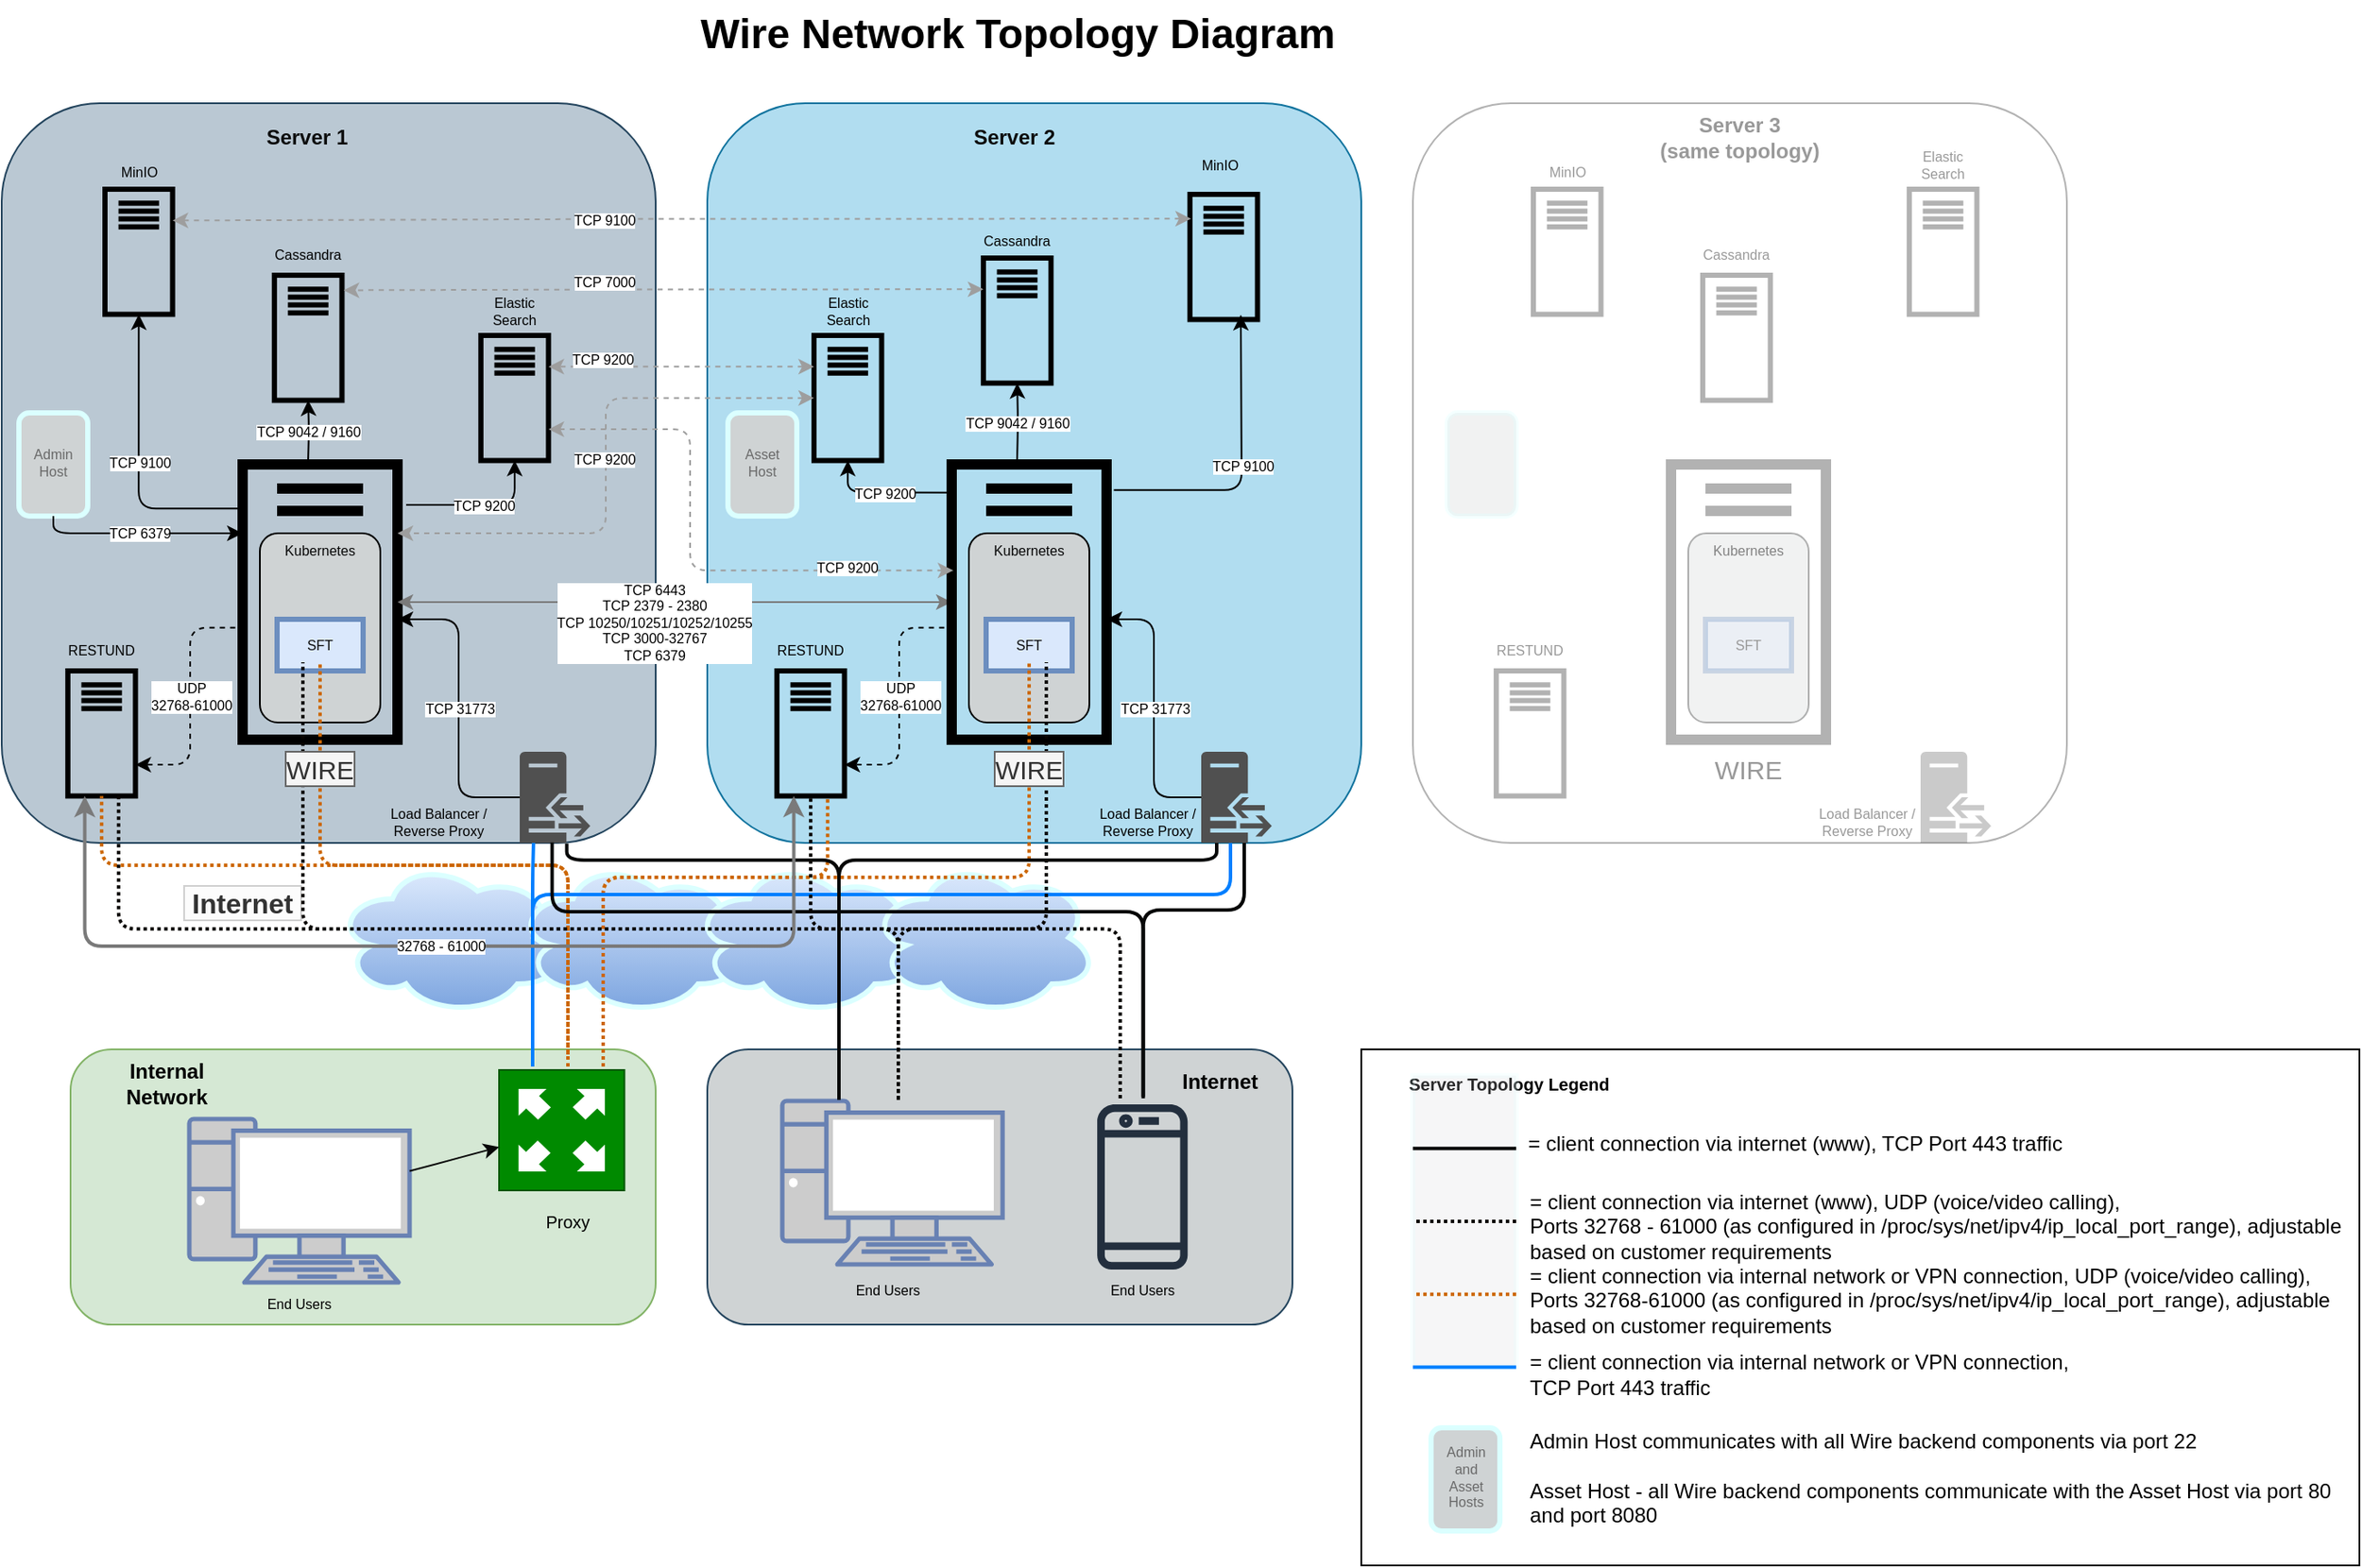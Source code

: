 <mxfile version="14.9.9" type="device"><diagram id="rLDlN7DbNAh7FuR19A_p" name="Page-1"><mxGraphModel dx="2272" dy="1999" grid="1" gridSize="10" guides="1" tooltips="1" connect="1" arrows="1" fold="1" page="1" pageScale="1" pageWidth="850" pageHeight="1100" math="0" shadow="0"><root><mxCell id="0"/><mxCell id="1" parent="0"/><mxCell id="mps1uX8T5PpobUmjtMyG-1" value="" style="rounded=1;whiteSpace=wrap;html=1;fillColor=#bac8d3;strokeColor=#23445d;" parent="1" vertex="1"><mxGeometry x="-240" y="50" width="380" height="430" as="geometry"/></mxCell><mxCell id="mps1uX8T5PpobUmjtMyG-2" value="" style="rounded=1;whiteSpace=wrap;html=1;fillColor=#b1ddf0;strokeColor=#10739e;" parent="1" vertex="1"><mxGeometry x="170" y="50" width="380" height="430" as="geometry"/></mxCell><mxCell id="mps1uX8T5PpobUmjtMyG-3" value="" style="rounded=1;whiteSpace=wrap;html=1;opacity=30;" parent="1" vertex="1"><mxGeometry x="580" y="50" width="380" height="430" as="geometry"/></mxCell><mxCell id="mps1uX8T5PpobUmjtMyG-4" value="" style="rounded=1;whiteSpace=wrap;html=1;fillColor=#d5e8d4;strokeColor=#82b366;" parent="1" vertex="1"><mxGeometry x="-200" y="600" width="340" height="160" as="geometry"/></mxCell><mxCell id="mps1uX8T5PpobUmjtMyG-5" value="" style="rounded=1;whiteSpace=wrap;html=1;strokeColor=#23445d;fillColor=#CFD3D4;" parent="1" vertex="1"><mxGeometry x="170" y="600" width="340" height="160" as="geometry"/></mxCell><mxCell id="mps1uX8T5PpobUmjtMyG-6" value="" style="rounded=0;whiteSpace=wrap;html=1;" parent="1" vertex="1"><mxGeometry x="550" y="600" width="580" height="300" as="geometry"/></mxCell><mxCell id="mps1uX8T5PpobUmjtMyG-38" value="" style="group" parent="1" vertex="1" connectable="0"><mxGeometry x="-100" y="260" width="90" height="160" as="geometry"/></mxCell><mxCell id="mps1uX8T5PpobUmjtMyG-39" value="" style="rounded=0;whiteSpace=wrap;html=1;fillColor=none;strokeWidth=6;" parent="mps1uX8T5PpobUmjtMyG-38" vertex="1"><mxGeometry width="90" height="160" as="geometry"/></mxCell><mxCell id="mps1uX8T5PpobUmjtMyG-40" value="" style="endArrow=none;html=1;strokeWidth=6;" parent="mps1uX8T5PpobUmjtMyG-38" edge="1"><mxGeometry width="50" height="50" relative="1" as="geometry"><mxPoint x="70" y="14" as="sourcePoint"/><mxPoint x="20" y="14" as="targetPoint"/><Array as="points"><mxPoint x="50" y="14"/></Array></mxGeometry></mxCell><mxCell id="mps1uX8T5PpobUmjtMyG-41" value="" style="endArrow=none;html=1;strokeWidth=6;" parent="mps1uX8T5PpobUmjtMyG-38" edge="1"><mxGeometry width="50" height="50" relative="1" as="geometry"><mxPoint x="70" y="27" as="sourcePoint"/><mxPoint x="20" y="27" as="targetPoint"/><Array as="points"><mxPoint x="50" y="27"/></Array></mxGeometry></mxCell><mxCell id="mps1uX8T5PpobUmjtMyG-42" value="" style="rounded=1;whiteSpace=wrap;html=1;strokeWidth=1;fillColor=#CFD3D4;" parent="mps1uX8T5PpobUmjtMyG-38" vertex="1"><mxGeometry x="10" y="40" width="70" height="110" as="geometry"/></mxCell><mxCell id="mps1uX8T5PpobUmjtMyG-209" value="&lt;font color=&quot;#080808&quot;&gt;Kubernetes&lt;/font&gt;" style="text;html=1;strokeColor=none;fillColor=none;align=center;verticalAlign=middle;whiteSpace=wrap;rounded=0;fontSize=8;fontColor=#696969;" parent="mps1uX8T5PpobUmjtMyG-38" vertex="1"><mxGeometry x="25" y="40" width="40" height="20" as="geometry"/></mxCell><mxCell id="mps1uX8T5PpobUmjtMyG-92" value="" style="group" parent="1" vertex="1" connectable="0"><mxGeometry x="-80" y="150" width="55" height="100" as="geometry"/></mxCell><mxCell id="mps1uX8T5PpobUmjtMyG-93" value="" style="rounded=0;whiteSpace=wrap;html=1;fillColor=none;strokeWidth=3;" parent="mps1uX8T5PpobUmjtMyG-92" vertex="1"><mxGeometry x="-1.571" width="39.286" height="72.727" as="geometry"/></mxCell><mxCell id="mps1uX8T5PpobUmjtMyG-94" value="" style="endArrow=none;html=1;strokeWidth=3;" parent="mps1uX8T5PpobUmjtMyG-92" edge="1"><mxGeometry width="50" height="50" relative="1" as="geometry"><mxPoint x="29.857" y="8.182" as="sourcePoint"/><mxPoint x="6.286" y="8.182" as="targetPoint"/><Array as="points"><mxPoint x="29.857" y="8.182"/></Array></mxGeometry></mxCell><mxCell id="mps1uX8T5PpobUmjtMyG-95" value="" style="endArrow=none;html=1;strokeWidth=3;" parent="mps1uX8T5PpobUmjtMyG-92" edge="1"><mxGeometry width="50" height="50" relative="1" as="geometry"><mxPoint x="29.857" y="12.727" as="sourcePoint"/><mxPoint x="6.286" y="12.727" as="targetPoint"/><Array as="points"><mxPoint x="29.857" y="12.727"/></Array></mxGeometry></mxCell><mxCell id="mps1uX8T5PpobUmjtMyG-96" value="" style="endArrow=none;html=1;strokeWidth=3;" parent="mps1uX8T5PpobUmjtMyG-92" edge="1"><mxGeometry width="50" height="50" relative="1" as="geometry"><mxPoint x="29.857" y="17.273" as="sourcePoint"/><mxPoint x="6.286" y="17.273" as="targetPoint"/><Array as="points"><mxPoint x="29.857" y="17.273"/></Array></mxGeometry></mxCell><mxCell id="mps1uX8T5PpobUmjtMyG-97" value="" style="endArrow=none;html=1;strokeWidth=3;" parent="mps1uX8T5PpobUmjtMyG-92" edge="1"><mxGeometry width="50" height="50" relative="1" as="geometry"><mxPoint x="29.857" y="21.818" as="sourcePoint"/><mxPoint x="6.286" y="21.818" as="targetPoint"/><Array as="points"><mxPoint x="29.857" y="21.818"/></Array></mxGeometry></mxCell><mxCell id="mps1uX8T5PpobUmjtMyG-98" value="" style="group" parent="1" vertex="1" connectable="0"><mxGeometry x="-178.43" y="100" width="55" height="100" as="geometry"/></mxCell><mxCell id="mps1uX8T5PpobUmjtMyG-99" value="" style="rounded=0;whiteSpace=wrap;html=1;fillColor=none;strokeWidth=3;" parent="mps1uX8T5PpobUmjtMyG-98" vertex="1"><mxGeometry x="-1.571" width="39.286" height="72.727" as="geometry"/></mxCell><mxCell id="mps1uX8T5PpobUmjtMyG-100" value="" style="endArrow=none;html=1;strokeWidth=3;" parent="mps1uX8T5PpobUmjtMyG-98" edge="1"><mxGeometry width="50" height="50" relative="1" as="geometry"><mxPoint x="29.857" y="8.182" as="sourcePoint"/><mxPoint x="6.286" y="8.182" as="targetPoint"/><Array as="points"><mxPoint x="29.857" y="8.182"/></Array></mxGeometry></mxCell><mxCell id="mps1uX8T5PpobUmjtMyG-101" value="" style="endArrow=none;html=1;strokeWidth=3;" parent="mps1uX8T5PpobUmjtMyG-98" edge="1"><mxGeometry width="50" height="50" relative="1" as="geometry"><mxPoint x="29.857" y="12.727" as="sourcePoint"/><mxPoint x="6.286" y="12.727" as="targetPoint"/><Array as="points"><mxPoint x="29.857" y="12.727"/></Array></mxGeometry></mxCell><mxCell id="mps1uX8T5PpobUmjtMyG-102" value="" style="endArrow=none;html=1;strokeWidth=3;" parent="mps1uX8T5PpobUmjtMyG-98" edge="1"><mxGeometry width="50" height="50" relative="1" as="geometry"><mxPoint x="29.857" y="17.273" as="sourcePoint"/><mxPoint x="6.286" y="17.273" as="targetPoint"/><Array as="points"><mxPoint x="29.857" y="17.273"/></Array></mxGeometry></mxCell><mxCell id="mps1uX8T5PpobUmjtMyG-103" value="" style="endArrow=none;html=1;strokeWidth=3;" parent="mps1uX8T5PpobUmjtMyG-98" edge="1"><mxGeometry width="50" height="50" relative="1" as="geometry"><mxPoint x="29.857" y="21.818" as="sourcePoint"/><mxPoint x="6.286" y="21.818" as="targetPoint"/><Array as="points"><mxPoint x="29.857" y="21.818"/></Array></mxGeometry></mxCell><mxCell id="mps1uX8T5PpobUmjtMyG-105" value="" style="group" parent="1" vertex="1" connectable="0"><mxGeometry x="40" y="93" width="55" height="100" as="geometry"/></mxCell><mxCell id="mps1uX8T5PpobUmjtMyG-106" value="" style="rounded=0;whiteSpace=wrap;html=1;fillColor=none;strokeWidth=3;" parent="mps1uX8T5PpobUmjtMyG-105" vertex="1"><mxGeometry x="-1.571" y="92" width="39.286" height="72.727" as="geometry"/></mxCell><mxCell id="mps1uX8T5PpobUmjtMyG-107" value="" style="endArrow=none;html=1;strokeWidth=3;" parent="mps1uX8T5PpobUmjtMyG-105" edge="1"><mxGeometry width="50" height="50" relative="1" as="geometry"><mxPoint x="29.857" y="100.182" as="sourcePoint"/><mxPoint x="6.286" y="100.182" as="targetPoint"/><Array as="points"><mxPoint x="29.857" y="100.182"/></Array></mxGeometry></mxCell><mxCell id="mps1uX8T5PpobUmjtMyG-108" value="" style="endArrow=none;html=1;strokeWidth=3;" parent="mps1uX8T5PpobUmjtMyG-105" edge="1"><mxGeometry width="50" height="50" relative="1" as="geometry"><mxPoint x="29.857" y="104.727" as="sourcePoint"/><mxPoint x="6.286" y="104.727" as="targetPoint"/><Array as="points"><mxPoint x="29.857" y="104.727"/></Array></mxGeometry></mxCell><mxCell id="mps1uX8T5PpobUmjtMyG-109" value="" style="endArrow=none;html=1;strokeWidth=3;" parent="mps1uX8T5PpobUmjtMyG-105" edge="1"><mxGeometry width="50" height="50" relative="1" as="geometry"><mxPoint x="29.857" y="109.273" as="sourcePoint"/><mxPoint x="6.286" y="109.273" as="targetPoint"/><Array as="points"><mxPoint x="29.857" y="109.273"/></Array></mxGeometry></mxCell><mxCell id="mps1uX8T5PpobUmjtMyG-110" value="" style="endArrow=none;html=1;strokeWidth=3;" parent="mps1uX8T5PpobUmjtMyG-105" edge="1"><mxGeometry width="50" height="50" relative="1" as="geometry"><mxPoint x="29.857" y="113.818" as="sourcePoint"/><mxPoint x="6.286" y="113.818" as="targetPoint"/><Array as="points"><mxPoint x="29.857" y="113.818"/></Array></mxGeometry></mxCell><mxCell id="mps1uX8T5PpobUmjtMyG-111" value="" style="group" parent="1" vertex="1" connectable="0"><mxGeometry x="-200" y="380" width="55" height="100" as="geometry"/></mxCell><mxCell id="mps1uX8T5PpobUmjtMyG-112" value="" style="rounded=0;whiteSpace=wrap;html=1;fillColor=none;strokeWidth=3;" parent="mps1uX8T5PpobUmjtMyG-111" vertex="1"><mxGeometry x="-1.571" width="39.286" height="72.727" as="geometry"/></mxCell><mxCell id="mps1uX8T5PpobUmjtMyG-113" value="" style="endArrow=none;html=1;strokeWidth=3;" parent="mps1uX8T5PpobUmjtMyG-111" edge="1"><mxGeometry width="50" height="50" relative="1" as="geometry"><mxPoint x="29.857" y="8.182" as="sourcePoint"/><mxPoint x="6.286" y="8.182" as="targetPoint"/><Array as="points"><mxPoint x="29.857" y="8.182"/></Array></mxGeometry></mxCell><mxCell id="mps1uX8T5PpobUmjtMyG-114" value="" style="endArrow=none;html=1;strokeWidth=3;" parent="mps1uX8T5PpobUmjtMyG-111" edge="1"><mxGeometry width="50" height="50" relative="1" as="geometry"><mxPoint x="29.857" y="12.727" as="sourcePoint"/><mxPoint x="6.286" y="12.727" as="targetPoint"/><Array as="points"><mxPoint x="29.857" y="12.727"/></Array></mxGeometry></mxCell><mxCell id="mps1uX8T5PpobUmjtMyG-115" value="" style="endArrow=none;html=1;strokeWidth=3;" parent="mps1uX8T5PpobUmjtMyG-111" edge="1"><mxGeometry width="50" height="50" relative="1" as="geometry"><mxPoint x="29.857" y="17.273" as="sourcePoint"/><mxPoint x="6.286" y="17.273" as="targetPoint"/><Array as="points"><mxPoint x="29.857" y="17.273"/></Array></mxGeometry></mxCell><mxCell id="mps1uX8T5PpobUmjtMyG-116" value="" style="endArrow=none;html=1;strokeWidth=3;" parent="mps1uX8T5PpobUmjtMyG-111" edge="1"><mxGeometry width="50" height="50" relative="1" as="geometry"><mxPoint x="29.857" y="21.818" as="sourcePoint"/><mxPoint x="6.286" y="21.818" as="targetPoint"/><Array as="points"><mxPoint x="29.857" y="21.818"/></Array></mxGeometry></mxCell><mxCell id="mps1uX8T5PpobUmjtMyG-173" value="" style="ellipse;shape=cloud;whiteSpace=wrap;html=1;strokeWidth=3;fillColor=#dae8fc;gradientColor=#7ea6e0;strokeColor=#DBFFFF;" parent="1" vertex="1"><mxGeometry x="-46" y="490" width="132" height="90" as="geometry"/></mxCell><mxCell id="mps1uX8T5PpobUmjtMyG-174" value="" style="ellipse;shape=cloud;whiteSpace=wrap;html=1;strokeWidth=3;fillColor=#dae8fc;gradientColor=#7ea6e0;strokeColor=#DBFFFF;" parent="1" vertex="1"><mxGeometry x="59" y="490" width="132" height="90" as="geometry"/></mxCell><mxCell id="mps1uX8T5PpobUmjtMyG-175" value="" style="ellipse;shape=cloud;whiteSpace=wrap;html=1;strokeWidth=3;fillColor=#dae8fc;gradientColor=#7ea6e0;strokeColor=#DBFFFF;" parent="1" vertex="1"><mxGeometry x="161.57" y="490" width="132" height="90" as="geometry"/></mxCell><mxCell id="mps1uX8T5PpobUmjtMyG-176" value="" style="ellipse;shape=cloud;whiteSpace=wrap;html=1;strokeWidth=3;fillColor=#dae8fc;gradientColor=#7ea6e0;strokeColor=#DBFFFF;" parent="1" vertex="1"><mxGeometry x="264.57" y="490" width="132" height="90" as="geometry"/></mxCell><mxCell id="mps1uX8T5PpobUmjtMyG-177" value="" style="outlineConnect=0;fontColor=#232F3E;gradientColor=none;fillColor=#232F3E;strokeColor=none;dashed=0;verticalLabelPosition=bottom;verticalAlign=top;align=center;html=1;fontSize=12;fontStyle=0;aspect=fixed;pointerEvents=1;shape=mxgraph.aws4.mobile_client;" parent="1" vertex="1"><mxGeometry x="396.57" y="630" width="52.56" height="100" as="geometry"/></mxCell><mxCell id="mps1uX8T5PpobUmjtMyG-178" value="" style="fontColor=#0066CC;verticalAlign=top;verticalLabelPosition=bottom;labelPosition=center;align=center;html=1;outlineConnect=0;fillColor=#CCCCCC;strokeColor=#6881B3;gradientColor=none;gradientDirection=north;strokeWidth=2;shape=mxgraph.networks.pc;" parent="1" vertex="1"><mxGeometry x="213.57" y="630" width="128" height="95" as="geometry"/></mxCell><mxCell id="mps1uX8T5PpobUmjtMyG-179" value="" style="fontColor=#0066CC;verticalAlign=top;verticalLabelPosition=bottom;labelPosition=center;align=center;html=1;outlineConnect=0;fillColor=#CCCCCC;strokeColor=#6881B3;gradientColor=none;gradientDirection=north;strokeWidth=2;shape=mxgraph.networks.pc;" parent="1" vertex="1"><mxGeometry x="-131" y="640.5" width="128" height="95" as="geometry"/></mxCell><mxCell id="mps1uX8T5PpobUmjtMyG-180" value="" style="pointerEvents=1;shadow=0;dashed=0;html=1;strokeColor=none;fillColor=#505050;labelPosition=center;verticalLabelPosition=bottom;verticalAlign=top;outlineConnect=0;align=center;shape=mxgraph.office.servers.reverse_proxy;" parent="1" vertex="1"><mxGeometry x="61" y="427" width="41" height="53" as="geometry"/></mxCell><mxCell id="mps1uX8T5PpobUmjtMyG-183" value="" style="pointerEvents=1;shadow=0;dashed=0;html=1;strokeColor=#005700;fillColor=#008a00;labelPosition=center;verticalLabelPosition=bottom;verticalAlign=top;align=center;outlineConnect=0;shape=mxgraph.veeam.2d.proxy_appliance;fontColor=#ffffff;" parent="1" vertex="1"><mxGeometry x="49" y="612" width="72.8" height="70" as="geometry"/></mxCell><mxCell id="mps1uX8T5PpobUmjtMyG-187" value="" style="endArrow=none;html=1;strokeWidth=1;edgeStyle=elbowEdgeStyle;startArrow=classic;startFill=1;endFill=0;" parent="1" target="mps1uX8T5PpobUmjtMyG-180" edge="1"><mxGeometry relative="1" as="geometry"><mxPoint x="-10" y="350" as="sourcePoint"/><mxPoint x="90" y="350" as="targetPoint"/></mxGeometry></mxCell><mxCell id="mps1uX8T5PpobUmjtMyG-188" value="&lt;div style=&quot;font-size: 8px;&quot;&gt;TCP 31773&lt;/div&gt;" style="edgeLabel;resizable=0;html=1;align=center;verticalAlign=middle;fontSize=8;" parent="mps1uX8T5PpobUmjtMyG-187" connectable="0" vertex="1"><mxGeometry relative="1" as="geometry"/></mxCell><mxCell id="mps1uX8T5PpobUmjtMyG-189" value="" style="endArrow=classic;html=1;strokeWidth=1;edgeStyle=elbowEdgeStyle;exitX=0.019;exitY=0.593;exitDx=0;exitDy=0;exitPerimeter=0;entryX=1;entryY=0.75;entryDx=0;entryDy=0;dashed=1;" parent="1" source="mps1uX8T5PpobUmjtMyG-39" target="mps1uX8T5PpobUmjtMyG-112" edge="1"><mxGeometry relative="1" as="geometry"><mxPoint x="-4.547e-13" y="360" as="sourcePoint"/><mxPoint x="55.0" y="463.5" as="targetPoint"/></mxGeometry></mxCell><mxCell id="mps1uX8T5PpobUmjtMyG-190" value="&lt;div style=&quot;font-size: 8px;&quot;&gt;UDP&lt;/div&gt;&lt;div style=&quot;font-size: 8px;&quot;&gt;32768-61000&lt;/div&gt;" style="edgeLabel;resizable=0;html=1;align=center;verticalAlign=middle;fontSize=8;" parent="mps1uX8T5PpobUmjtMyG-189" connectable="0" vertex="1"><mxGeometry relative="1" as="geometry"/></mxCell><mxCell id="mps1uX8T5PpobUmjtMyG-191" value="" style="endArrow=classic;html=1;strokeWidth=1;edgeStyle=elbowEdgeStyle;entryX=0;entryY=0.5;entryDx=0;entryDy=0;shadow=0;startArrow=classic;startFill=1;strokeColor=#7A7A7A;" parent="1" source="mps1uX8T5PpobUmjtMyG-39" target="mps1uX8T5PpobUmjtMyG-214" edge="1"><mxGeometry relative="1" as="geometry"><mxPoint y="360" as="sourcePoint"/><mxPoint x="317.97" y="341.04" as="targetPoint"/></mxGeometry></mxCell><mxCell id="mps1uX8T5PpobUmjtMyG-192" value="&lt;div&gt;TCP 6443&lt;/div&gt;&lt;div&gt;TCP 2379 - 2380&lt;/div&gt;&lt;div&gt;TCP 10250/10251/10252/10255&lt;/div&gt;&lt;div&gt;TCP 3000-32767&lt;/div&gt;&lt;div&gt;TCP 6379&lt;br&gt;&lt;/div&gt;" style="edgeLabel;resizable=0;html=1;align=center;verticalAlign=middle;fontSize=8;" parent="mps1uX8T5PpobUmjtMyG-191" connectable="0" vertex="1"><mxGeometry relative="1" as="geometry"><mxPoint x="-12" y="12" as="offset"/></mxGeometry></mxCell><mxCell id="mps1uX8T5PpobUmjtMyG-193" value="" style="endArrow=classic;html=1;strokeWidth=1;edgeStyle=orthogonalEdgeStyle;exitX=1.056;exitY=0.147;exitDx=0;exitDy=0;exitPerimeter=0;entryX=0.5;entryY=1;entryDx=0;entryDy=0;" parent="1" source="mps1uX8T5PpobUmjtMyG-39" target="mps1uX8T5PpobUmjtMyG-106" edge="1"><mxGeometry relative="1" as="geometry"><mxPoint y="360" as="sourcePoint"/><mxPoint x="55" y="463.5" as="targetPoint"/></mxGeometry></mxCell><mxCell id="mps1uX8T5PpobUmjtMyG-194" value="TCP 9200" style="edgeLabel;resizable=0;html=1;align=center;verticalAlign=middle;fontSize=8;" parent="mps1uX8T5PpobUmjtMyG-193" connectable="0" vertex="1"><mxGeometry relative="1" as="geometry"/></mxCell><mxCell id="mps1uX8T5PpobUmjtMyG-195" value="" style="endArrow=classic;html=1;strokeWidth=1;edgeStyle=orthogonalEdgeStyle;exitX=-0.008;exitY=0.16;exitDx=0;exitDy=0;exitPerimeter=0;entryX=0.5;entryY=1;entryDx=0;entryDy=0;" parent="1" source="mps1uX8T5PpobUmjtMyG-39" target="mps1uX8T5PpobUmjtMyG-99" edge="1"><mxGeometry relative="1" as="geometry"><mxPoint x="5.04" y="293.52" as="sourcePoint"/><mxPoint x="47.486" y="173.491" as="targetPoint"/></mxGeometry></mxCell><mxCell id="mps1uX8T5PpobUmjtMyG-196" value="TCP 9100" style="edgeLabel;resizable=0;html=1;align=center;verticalAlign=middle;fontSize=8;" parent="mps1uX8T5PpobUmjtMyG-195" connectable="0" vertex="1"><mxGeometry relative="1" as="geometry"/></mxCell><mxCell id="mps1uX8T5PpobUmjtMyG-197" value="" style="endArrow=classic;html=1;strokeWidth=1;entryX=0.5;entryY=1;entryDx=0;entryDy=0;edgeStyle=orthogonalEdgeStyle;" parent="1" target="mps1uX8T5PpobUmjtMyG-93" edge="1"><mxGeometry relative="1" as="geometry"><mxPoint x="-62" y="259" as="sourcePoint"/><mxPoint x="-129.184" y="174.364" as="targetPoint"/></mxGeometry></mxCell><mxCell id="mps1uX8T5PpobUmjtMyG-198" value="TCP 9042 / 9160" style="edgeLabel;resizable=0;html=1;align=center;verticalAlign=middle;fontSize=8;" parent="mps1uX8T5PpobUmjtMyG-197" connectable="0" vertex="1"><mxGeometry relative="1" as="geometry"/></mxCell><mxCell id="mps1uX8T5PpobUmjtMyG-199" value="" style="rounded=1;whiteSpace=wrap;html=1;fontSize=8;strokeColor=#DBFFFF;strokeWidth=3;fillColor=#CFD3D4;" parent="1" vertex="1"><mxGeometry x="-230" y="230" width="40" height="60" as="geometry"/></mxCell><mxCell id="mps1uX8T5PpobUmjtMyG-200" value="&lt;div&gt;Admin&lt;/div&gt;&lt;div&gt;Host&lt;br&gt;&lt;/div&gt;" style="text;html=1;strokeColor=none;fillColor=none;align=center;verticalAlign=middle;whiteSpace=wrap;rounded=0;fontSize=8;fontColor=#696969;" parent="1" vertex="1"><mxGeometry x="-230" y="249" width="40" height="20" as="geometry"/></mxCell><mxCell id="mps1uX8T5PpobUmjtMyG-201" value="" style="endArrow=classic;html=1;strokeWidth=1;exitX=0.5;exitY=1;exitDx=0;exitDy=0;edgeStyle=orthogonalEdgeStyle;" parent="1" source="mps1uX8T5PpobUmjtMyG-199" edge="1"><mxGeometry relative="1" as="geometry"><mxPoint x="5.04" y="293.52" as="sourcePoint"/><mxPoint x="-100" y="300" as="targetPoint"/><Array as="points"><mxPoint x="-210" y="300"/></Array></mxGeometry></mxCell><mxCell id="mps1uX8T5PpobUmjtMyG-202" value="TCP 6379" style="edgeLabel;resizable=0;html=1;align=center;verticalAlign=middle;fontSize=8;" parent="mps1uX8T5PpobUmjtMyG-201" connectable="0" vertex="1"><mxGeometry relative="1" as="geometry"/></mxCell><mxCell id="mps1uX8T5PpobUmjtMyG-203" value="MinIO" style="text;html=1;strokeColor=none;fillColor=none;align=center;verticalAlign=middle;whiteSpace=wrap;rounded=0;fontSize=8;" parent="1" vertex="1"><mxGeometry x="-180" y="80" width="40" height="20" as="geometry"/></mxCell><mxCell id="mps1uX8T5PpobUmjtMyG-204" value="&lt;div&gt;Elastic&lt;/div&gt;&lt;div&gt;Search&lt;br&gt;&lt;/div&gt;" style="text;html=1;strokeColor=none;fillColor=none;align=center;verticalAlign=middle;whiteSpace=wrap;rounded=0;fontSize=8;" parent="1" vertex="1"><mxGeometry x="38" y="161" width="40" height="20" as="geometry"/></mxCell><mxCell id="mps1uX8T5PpobUmjtMyG-205" value="Cassandra" style="text;html=1;strokeColor=none;fillColor=none;align=center;verticalAlign=middle;whiteSpace=wrap;rounded=0;fontSize=8;" parent="1" vertex="1"><mxGeometry x="-82" y="128" width="40" height="20" as="geometry"/></mxCell><mxCell id="mps1uX8T5PpobUmjtMyG-207" value="RESTUND" style="text;html=1;strokeColor=none;fillColor=none;align=center;verticalAlign=middle;whiteSpace=wrap;rounded=0;fontSize=8;" parent="1" vertex="1"><mxGeometry x="-202" y="358" width="40" height="20" as="geometry"/></mxCell><mxCell id="mps1uX8T5PpobUmjtMyG-208" value="Load Balancer / Reverse Proxy" style="text;html=1;strokeColor=none;fillColor=none;align=center;verticalAlign=middle;whiteSpace=wrap;rounded=0;fontSize=8;" parent="1" vertex="1"><mxGeometry x="-26" y="458" width="80" height="20" as="geometry"/></mxCell><mxCell id="mps1uX8T5PpobUmjtMyG-210" value="" style="rounded=0;whiteSpace=wrap;html=1;fontSize=8;strokeColor=#6c8ebf;strokeWidth=3;fillColor=#dae8fc;" parent="1" vertex="1"><mxGeometry x="-80" y="350" width="50" height="30" as="geometry"/></mxCell><mxCell id="mps1uX8T5PpobUmjtMyG-211" value="SFT" style="text;html=1;strokeColor=none;fillColor=none;align=center;verticalAlign=middle;whiteSpace=wrap;rounded=0;fontSize=8;fontColor=#0D0D0D;" parent="1" vertex="1"><mxGeometry x="-75" y="355" width="40" height="20" as="geometry"/></mxCell><mxCell id="mps1uX8T5PpobUmjtMyG-212" value="Server 1" style="text;html=1;strokeColor=none;fillColor=none;align=center;verticalAlign=middle;whiteSpace=wrap;rounded=0;fontSize=12;fontColor=#0D0D0D;fontStyle=1" parent="1" vertex="1"><mxGeometry x="-90" y="60" width="55" height="20" as="geometry"/></mxCell><mxCell id="mps1uX8T5PpobUmjtMyG-213" value="" style="group" parent="1" vertex="1" connectable="0"><mxGeometry x="312" y="260" width="90" height="160" as="geometry"/></mxCell><mxCell id="mps1uX8T5PpobUmjtMyG-214" value="" style="rounded=0;whiteSpace=wrap;html=1;fillColor=none;strokeWidth=6;" parent="mps1uX8T5PpobUmjtMyG-213" vertex="1"><mxGeometry width="90" height="160" as="geometry"/></mxCell><mxCell id="mps1uX8T5PpobUmjtMyG-215" value="" style="endArrow=none;html=1;strokeWidth=6;" parent="mps1uX8T5PpobUmjtMyG-213" edge="1"><mxGeometry width="50" height="50" relative="1" as="geometry"><mxPoint x="70" y="14" as="sourcePoint"/><mxPoint x="20" y="14" as="targetPoint"/><Array as="points"><mxPoint x="50" y="14"/></Array></mxGeometry></mxCell><mxCell id="mps1uX8T5PpobUmjtMyG-216" value="" style="endArrow=none;html=1;strokeWidth=6;" parent="mps1uX8T5PpobUmjtMyG-213" edge="1"><mxGeometry width="50" height="50" relative="1" as="geometry"><mxPoint x="70" y="27" as="sourcePoint"/><mxPoint x="20" y="27" as="targetPoint"/><Array as="points"><mxPoint x="50" y="27"/></Array></mxGeometry></mxCell><mxCell id="mps1uX8T5PpobUmjtMyG-217" value="" style="rounded=1;whiteSpace=wrap;html=1;strokeWidth=1;fillColor=#CFD3D4;" parent="mps1uX8T5PpobUmjtMyG-213" vertex="1"><mxGeometry x="10" y="40" width="70" height="110" as="geometry"/></mxCell><mxCell id="mps1uX8T5PpobUmjtMyG-218" value="&lt;font color=&quot;#080808&quot;&gt;Kubernetes&lt;/font&gt;" style="text;html=1;strokeColor=none;fillColor=none;align=center;verticalAlign=middle;whiteSpace=wrap;rounded=0;fontSize=8;fontColor=#696969;" parent="mps1uX8T5PpobUmjtMyG-213" vertex="1"><mxGeometry x="25" y="40" width="40" height="20" as="geometry"/></mxCell><mxCell id="mps1uX8T5PpobUmjtMyG-219" value="" style="group" parent="1" vertex="1" connectable="0"><mxGeometry x="332" y="148" width="55" height="100" as="geometry"/></mxCell><mxCell id="mps1uX8T5PpobUmjtMyG-220" value="" style="rounded=0;whiteSpace=wrap;html=1;fillColor=none;strokeWidth=3;" parent="mps1uX8T5PpobUmjtMyG-219" vertex="1"><mxGeometry x="-1.571" y="-8" width="39.286" height="72.727" as="geometry"/></mxCell><mxCell id="mps1uX8T5PpobUmjtMyG-221" value="" style="endArrow=none;html=1;strokeWidth=3;" parent="mps1uX8T5PpobUmjtMyG-219" edge="1"><mxGeometry width="50" height="50" relative="1" as="geometry"><mxPoint x="29.857" y="0.182" as="sourcePoint"/><mxPoint x="6.286" y="0.182" as="targetPoint"/><Array as="points"><mxPoint x="29.857" y="0.182"/></Array></mxGeometry></mxCell><mxCell id="mps1uX8T5PpobUmjtMyG-222" value="" style="endArrow=none;html=1;strokeWidth=3;" parent="mps1uX8T5PpobUmjtMyG-219" edge="1"><mxGeometry width="50" height="50" relative="1" as="geometry"><mxPoint x="29.857" y="4.727" as="sourcePoint"/><mxPoint x="6.286" y="4.727" as="targetPoint"/><Array as="points"><mxPoint x="29.857" y="4.727"/></Array></mxGeometry></mxCell><mxCell id="mps1uX8T5PpobUmjtMyG-223" value="" style="endArrow=none;html=1;strokeWidth=3;" parent="mps1uX8T5PpobUmjtMyG-219" edge="1"><mxGeometry width="50" height="50" relative="1" as="geometry"><mxPoint x="29.857" y="9.273" as="sourcePoint"/><mxPoint x="6.286" y="9.273" as="targetPoint"/><Array as="points"><mxPoint x="29.857" y="9.273"/></Array></mxGeometry></mxCell><mxCell id="mps1uX8T5PpobUmjtMyG-224" value="" style="endArrow=none;html=1;strokeWidth=3;" parent="mps1uX8T5PpobUmjtMyG-219" edge="1"><mxGeometry width="50" height="50" relative="1" as="geometry"><mxPoint x="29.857" y="13.818" as="sourcePoint"/><mxPoint x="6.286" y="13.818" as="targetPoint"/><Array as="points"><mxPoint x="29.857" y="13.818"/></Array></mxGeometry></mxCell><mxCell id="mps1uX8T5PpobUmjtMyG-225" value="" style="group" parent="1" vertex="1" connectable="0"><mxGeometry x="233.57" y="100" width="55" height="100" as="geometry"/></mxCell><mxCell id="mps1uX8T5PpobUmjtMyG-226" value="" style="rounded=0;whiteSpace=wrap;html=1;fillColor=none;strokeWidth=3;" parent="mps1uX8T5PpobUmjtMyG-225" vertex="1"><mxGeometry x="-1.571" y="85" width="39.286" height="72.727" as="geometry"/></mxCell><mxCell id="mps1uX8T5PpobUmjtMyG-227" value="" style="endArrow=none;html=1;strokeWidth=3;" parent="mps1uX8T5PpobUmjtMyG-225" edge="1"><mxGeometry width="50" height="50" relative="1" as="geometry"><mxPoint x="29.857" y="93.182" as="sourcePoint"/><mxPoint x="6.286" y="93.182" as="targetPoint"/><Array as="points"><mxPoint x="29.857" y="93.182"/></Array></mxGeometry></mxCell><mxCell id="mps1uX8T5PpobUmjtMyG-228" value="" style="endArrow=none;html=1;strokeWidth=3;" parent="mps1uX8T5PpobUmjtMyG-225" edge="1"><mxGeometry width="50" height="50" relative="1" as="geometry"><mxPoint x="29.857" y="97.727" as="sourcePoint"/><mxPoint x="6.286" y="97.727" as="targetPoint"/><Array as="points"><mxPoint x="29.857" y="97.727"/></Array></mxGeometry></mxCell><mxCell id="mps1uX8T5PpobUmjtMyG-229" value="" style="endArrow=none;html=1;strokeWidth=3;" parent="mps1uX8T5PpobUmjtMyG-225" edge="1"><mxGeometry width="50" height="50" relative="1" as="geometry"><mxPoint x="29.857" y="102.273" as="sourcePoint"/><mxPoint x="6.286" y="102.273" as="targetPoint"/><Array as="points"><mxPoint x="29.857" y="102.273"/></Array></mxGeometry></mxCell><mxCell id="mps1uX8T5PpobUmjtMyG-230" value="" style="endArrow=none;html=1;strokeWidth=3;" parent="mps1uX8T5PpobUmjtMyG-225" edge="1"><mxGeometry width="50" height="50" relative="1" as="geometry"><mxPoint x="29.857" y="106.818" as="sourcePoint"/><mxPoint x="6.286" y="106.818" as="targetPoint"/><Array as="points"><mxPoint x="29.857" y="106.818"/></Array></mxGeometry></mxCell><mxCell id="mps1uX8T5PpobUmjtMyG-231" value="" style="group" parent="1" vertex="1" connectable="0"><mxGeometry x="452" y="103" width="55" height="100" as="geometry"/></mxCell><mxCell id="mps1uX8T5PpobUmjtMyG-232" value="" style="rounded=0;whiteSpace=wrap;html=1;fillColor=none;strokeWidth=3;" parent="mps1uX8T5PpobUmjtMyG-231" vertex="1"><mxGeometry x="-1.571" width="39.286" height="72.727" as="geometry"/></mxCell><mxCell id="mps1uX8T5PpobUmjtMyG-233" value="" style="endArrow=none;html=1;strokeWidth=3;" parent="mps1uX8T5PpobUmjtMyG-231" edge="1"><mxGeometry width="50" height="50" relative="1" as="geometry"><mxPoint x="29.857" y="8.182" as="sourcePoint"/><mxPoint x="6.286" y="8.182" as="targetPoint"/><Array as="points"><mxPoint x="29.857" y="8.182"/></Array></mxGeometry></mxCell><mxCell id="mps1uX8T5PpobUmjtMyG-234" value="" style="endArrow=none;html=1;strokeWidth=3;" parent="mps1uX8T5PpobUmjtMyG-231" edge="1"><mxGeometry width="50" height="50" relative="1" as="geometry"><mxPoint x="29.857" y="12.727" as="sourcePoint"/><mxPoint x="6.286" y="12.727" as="targetPoint"/><Array as="points"><mxPoint x="29.857" y="12.727"/></Array></mxGeometry></mxCell><mxCell id="mps1uX8T5PpobUmjtMyG-235" value="" style="endArrow=none;html=1;strokeWidth=3;" parent="mps1uX8T5PpobUmjtMyG-231" edge="1"><mxGeometry width="50" height="50" relative="1" as="geometry"><mxPoint x="29.857" y="17.273" as="sourcePoint"/><mxPoint x="6.286" y="17.273" as="targetPoint"/><Array as="points"><mxPoint x="29.857" y="17.273"/></Array></mxGeometry></mxCell><mxCell id="mps1uX8T5PpobUmjtMyG-236" value="" style="endArrow=none;html=1;strokeWidth=3;" parent="mps1uX8T5PpobUmjtMyG-231" edge="1"><mxGeometry width="50" height="50" relative="1" as="geometry"><mxPoint x="29.857" y="21.818" as="sourcePoint"/><mxPoint x="6.286" y="21.818" as="targetPoint"/><Array as="points"><mxPoint x="29.857" y="21.818"/></Array></mxGeometry></mxCell><mxCell id="mps1uX8T5PpobUmjtMyG-237" value="" style="group" parent="1" vertex="1" connectable="0"><mxGeometry x="212" y="380" width="55" height="100" as="geometry"/></mxCell><mxCell id="mps1uX8T5PpobUmjtMyG-238" value="" style="rounded=0;whiteSpace=wrap;html=1;fillColor=none;strokeWidth=3;" parent="mps1uX8T5PpobUmjtMyG-237" vertex="1"><mxGeometry x="-1.571" width="39.286" height="72.727" as="geometry"/></mxCell><mxCell id="mps1uX8T5PpobUmjtMyG-239" value="" style="endArrow=none;html=1;strokeWidth=3;" parent="mps1uX8T5PpobUmjtMyG-237" edge="1"><mxGeometry width="50" height="50" relative="1" as="geometry"><mxPoint x="29.857" y="8.182" as="sourcePoint"/><mxPoint x="6.286" y="8.182" as="targetPoint"/><Array as="points"><mxPoint x="29.857" y="8.182"/></Array></mxGeometry></mxCell><mxCell id="mps1uX8T5PpobUmjtMyG-240" value="" style="endArrow=none;html=1;strokeWidth=3;" parent="mps1uX8T5PpobUmjtMyG-237" edge="1"><mxGeometry width="50" height="50" relative="1" as="geometry"><mxPoint x="29.857" y="12.727" as="sourcePoint"/><mxPoint x="6.286" y="12.727" as="targetPoint"/><Array as="points"><mxPoint x="29.857" y="12.727"/></Array></mxGeometry></mxCell><mxCell id="mps1uX8T5PpobUmjtMyG-241" value="" style="endArrow=none;html=1;strokeWidth=3;" parent="mps1uX8T5PpobUmjtMyG-237" edge="1"><mxGeometry width="50" height="50" relative="1" as="geometry"><mxPoint x="29.857" y="17.273" as="sourcePoint"/><mxPoint x="6.286" y="17.273" as="targetPoint"/><Array as="points"><mxPoint x="29.857" y="17.273"/></Array></mxGeometry></mxCell><mxCell id="mps1uX8T5PpobUmjtMyG-242" value="" style="endArrow=none;html=1;strokeWidth=3;" parent="mps1uX8T5PpobUmjtMyG-237" edge="1"><mxGeometry width="50" height="50" relative="1" as="geometry"><mxPoint x="29.857" y="21.818" as="sourcePoint"/><mxPoint x="6.286" y="21.818" as="targetPoint"/><Array as="points"><mxPoint x="29.857" y="21.818"/></Array></mxGeometry></mxCell><mxCell id="mps1uX8T5PpobUmjtMyG-243" value="" style="pointerEvents=1;shadow=0;dashed=0;html=1;strokeColor=none;fillColor=#505050;labelPosition=center;verticalLabelPosition=bottom;verticalAlign=top;outlineConnect=0;align=center;shape=mxgraph.office.servers.reverse_proxy;" parent="1" vertex="1"><mxGeometry x="457" y="427" width="41" height="53" as="geometry"/></mxCell><mxCell id="mps1uX8T5PpobUmjtMyG-244" value="" style="endArrow=none;html=1;strokeWidth=1;edgeStyle=elbowEdgeStyle;startArrow=classic;startFill=1;endFill=0;" parent="1" target="mps1uX8T5PpobUmjtMyG-243" edge="1"><mxGeometry relative="1" as="geometry"><mxPoint x="402" y="350" as="sourcePoint"/><mxPoint x="502" y="350" as="targetPoint"/></mxGeometry></mxCell><mxCell id="mps1uX8T5PpobUmjtMyG-245" value="&lt;div style=&quot;font-size: 8px;&quot;&gt;TCP 31773&lt;/div&gt;" style="edgeLabel;resizable=0;html=1;align=center;verticalAlign=middle;fontSize=8;" parent="mps1uX8T5PpobUmjtMyG-244" connectable="0" vertex="1"><mxGeometry relative="1" as="geometry"/></mxCell><mxCell id="mps1uX8T5PpobUmjtMyG-246" value="" style="endArrow=classic;html=1;strokeWidth=1;edgeStyle=elbowEdgeStyle;exitX=0.019;exitY=0.593;exitDx=0;exitDy=0;exitPerimeter=0;entryX=1;entryY=0.75;entryDx=0;entryDy=0;dashed=1;" parent="1" source="mps1uX8T5PpobUmjtMyG-214" target="mps1uX8T5PpobUmjtMyG-238" edge="1"><mxGeometry relative="1" as="geometry"><mxPoint x="412.0" y="360" as="sourcePoint"/><mxPoint x="467.0" y="463.5" as="targetPoint"/></mxGeometry></mxCell><mxCell id="mps1uX8T5PpobUmjtMyG-247" value="&lt;div style=&quot;font-size: 8px;&quot;&gt;UDP&lt;/div&gt;&lt;div style=&quot;font-size: 8px;&quot;&gt;32768-61000&lt;/div&gt;" style="edgeLabel;resizable=0;html=1;align=center;verticalAlign=middle;fontSize=8;" parent="mps1uX8T5PpobUmjtMyG-246" connectable="0" vertex="1"><mxGeometry relative="1" as="geometry"/></mxCell><mxCell id="mps1uX8T5PpobUmjtMyG-248" value="" style="endArrow=classic;html=1;strokeWidth=1;edgeStyle=orthogonalEdgeStyle;exitX=0.013;exitY=0.102;exitDx=0;exitDy=0;entryX=0.5;entryY=1;entryDx=0;entryDy=0;exitPerimeter=0;" parent="1" source="mps1uX8T5PpobUmjtMyG-214" target="mps1uX8T5PpobUmjtMyG-226" edge="1"><mxGeometry relative="1" as="geometry"><mxPoint x="412" y="360" as="sourcePoint"/><mxPoint x="467" y="463.5" as="targetPoint"/></mxGeometry></mxCell><mxCell id="mps1uX8T5PpobUmjtMyG-249" value="TCP 9200" style="edgeLabel;resizable=0;html=1;align=center;verticalAlign=middle;fontSize=8;" parent="mps1uX8T5PpobUmjtMyG-248" connectable="0" vertex="1"><mxGeometry relative="1" as="geometry"/></mxCell><mxCell id="mps1uX8T5PpobUmjtMyG-250" value="" style="endArrow=classic;html=1;strokeWidth=1;edgeStyle=orthogonalEdgeStyle;exitX=1.047;exitY=0.093;exitDx=0;exitDy=0;exitPerimeter=0;" parent="1" source="mps1uX8T5PpobUmjtMyG-214" edge="1"><mxGeometry relative="1" as="geometry"><mxPoint x="417.04" y="293.52" as="sourcePoint"/><mxPoint x="480" y="173" as="targetPoint"/></mxGeometry></mxCell><mxCell id="mps1uX8T5PpobUmjtMyG-251" value="TCP 9100" style="edgeLabel;resizable=0;html=1;align=center;verticalAlign=middle;fontSize=8;" parent="mps1uX8T5PpobUmjtMyG-250" connectable="0" vertex="1"><mxGeometry relative="1" as="geometry"/></mxCell><mxCell id="mps1uX8T5PpobUmjtMyG-252" value="" style="endArrow=classic;html=1;strokeWidth=1;entryX=0.5;entryY=1;entryDx=0;entryDy=0;edgeStyle=orthogonalEdgeStyle;" parent="1" target="mps1uX8T5PpobUmjtMyG-220" edge="1"><mxGeometry relative="1" as="geometry"><mxPoint x="350" y="259" as="sourcePoint"/><mxPoint x="282.816" y="174.364" as="targetPoint"/></mxGeometry></mxCell><mxCell id="mps1uX8T5PpobUmjtMyG-253" value="TCP 9042 / 9160" style="edgeLabel;resizable=0;html=1;align=center;verticalAlign=middle;fontSize=8;" parent="mps1uX8T5PpobUmjtMyG-252" connectable="0" vertex="1"><mxGeometry relative="1" as="geometry"/></mxCell><mxCell id="mps1uX8T5PpobUmjtMyG-254" value="" style="rounded=1;whiteSpace=wrap;html=1;fontSize=8;strokeColor=#DBFFFF;strokeWidth=3;fillColor=#CFD3D4;" parent="1" vertex="1"><mxGeometry x="182" y="230" width="40" height="60" as="geometry"/></mxCell><mxCell id="mps1uX8T5PpobUmjtMyG-255" value="&lt;div&gt;Asset&lt;/div&gt;&lt;div&gt;Host&lt;br&gt;&lt;/div&gt;" style="text;html=1;strokeColor=none;fillColor=none;align=center;verticalAlign=middle;whiteSpace=wrap;rounded=0;fontSize=8;fontColor=#696969;" parent="1" vertex="1"><mxGeometry x="182" y="249" width="40" height="20" as="geometry"/></mxCell><mxCell id="mps1uX8T5PpobUmjtMyG-258" value="MinIO" style="text;html=1;strokeColor=none;fillColor=none;align=center;verticalAlign=middle;whiteSpace=wrap;rounded=0;fontSize=8;" parent="1" vertex="1"><mxGeometry x="448" y="76" width="40" height="20" as="geometry"/></mxCell><mxCell id="mps1uX8T5PpobUmjtMyG-259" value="&lt;div&gt;Elastic&lt;/div&gt;&lt;div&gt;Search&lt;br&gt;&lt;/div&gt;" style="text;html=1;strokeColor=none;fillColor=none;align=center;verticalAlign=middle;whiteSpace=wrap;rounded=0;fontSize=8;" parent="1" vertex="1"><mxGeometry x="232" y="161" width="40" height="20" as="geometry"/></mxCell><mxCell id="mps1uX8T5PpobUmjtMyG-260" value="Cassandra" style="text;html=1;strokeColor=none;fillColor=none;align=center;verticalAlign=middle;whiteSpace=wrap;rounded=0;fontSize=8;" parent="1" vertex="1"><mxGeometry x="330" y="120" width="40" height="20" as="geometry"/></mxCell><mxCell id="mps1uX8T5PpobUmjtMyG-262" value="RESTUND" style="text;html=1;strokeColor=none;fillColor=none;align=center;verticalAlign=middle;whiteSpace=wrap;rounded=0;fontSize=8;" parent="1" vertex="1"><mxGeometry x="210" y="358" width="40" height="20" as="geometry"/></mxCell><mxCell id="mps1uX8T5PpobUmjtMyG-263" value="Load Balancer / Reverse Proxy" style="text;html=1;strokeColor=none;fillColor=none;align=center;verticalAlign=middle;whiteSpace=wrap;rounded=0;fontSize=8;" parent="1" vertex="1"><mxGeometry x="386" y="458" width="80" height="20" as="geometry"/></mxCell><mxCell id="mps1uX8T5PpobUmjtMyG-264" value="" style="rounded=0;whiteSpace=wrap;html=1;fontSize=8;strokeColor=#6c8ebf;strokeWidth=3;fillColor=#dae8fc;" parent="1" vertex="1"><mxGeometry x="332" y="350" width="50" height="30" as="geometry"/></mxCell><mxCell id="mps1uX8T5PpobUmjtMyG-265" value="SFT" style="text;html=1;strokeColor=none;fillColor=none;align=center;verticalAlign=middle;whiteSpace=wrap;rounded=0;fontSize=8;fontColor=#0D0D0D;" parent="1" vertex="1"><mxGeometry x="337" y="355" width="40" height="20" as="geometry"/></mxCell><mxCell id="mps1uX8T5PpobUmjtMyG-266" value="Server 2" style="text;html=1;strokeColor=none;fillColor=none;align=center;verticalAlign=middle;whiteSpace=wrap;rounded=0;fontSize=12;fontColor=#0D0D0D;fontStyle=1" parent="1" vertex="1"><mxGeometry x="320" y="60" width="57" height="20" as="geometry"/></mxCell><mxCell id="mps1uX8T5PpobUmjtMyG-267" value="" style="group;opacity=30;fontColor=#999999;" parent="1" vertex="1" connectable="0"><mxGeometry x="730" y="260" width="90" height="160" as="geometry"/></mxCell><mxCell id="mps1uX8T5PpobUmjtMyG-268" value="" style="rounded=0;whiteSpace=wrap;html=1;fillColor=none;strokeWidth=6;opacity=30;" parent="mps1uX8T5PpobUmjtMyG-267" vertex="1"><mxGeometry width="90" height="160" as="geometry"/></mxCell><mxCell id="mps1uX8T5PpobUmjtMyG-269" value="" style="endArrow=none;html=1;strokeWidth=6;opacity=30;" parent="mps1uX8T5PpobUmjtMyG-267" edge="1"><mxGeometry width="50" height="50" relative="1" as="geometry"><mxPoint x="70" y="14" as="sourcePoint"/><mxPoint x="20" y="14" as="targetPoint"/><Array as="points"><mxPoint x="50" y="14"/></Array></mxGeometry></mxCell><mxCell id="mps1uX8T5PpobUmjtMyG-270" value="" style="endArrow=none;html=1;strokeWidth=6;opacity=30;" parent="mps1uX8T5PpobUmjtMyG-267" edge="1"><mxGeometry width="50" height="50" relative="1" as="geometry"><mxPoint x="70" y="27" as="sourcePoint"/><mxPoint x="20" y="27" as="targetPoint"/><Array as="points"><mxPoint x="50" y="27"/></Array></mxGeometry></mxCell><mxCell id="mps1uX8T5PpobUmjtMyG-271" value="" style="rounded=1;whiteSpace=wrap;html=1;strokeWidth=1;fillColor=#CFD3D4;opacity=30;" parent="mps1uX8T5PpobUmjtMyG-267" vertex="1"><mxGeometry x="10" y="40" width="70" height="110" as="geometry"/></mxCell><mxCell id="mps1uX8T5PpobUmjtMyG-272" value="&lt;font&gt;Kubernetes&lt;/font&gt;" style="text;html=1;strokeColor=none;fillColor=none;align=center;verticalAlign=middle;whiteSpace=wrap;rounded=0;fontSize=8;opacity=30;fontColor=#828282;" parent="mps1uX8T5PpobUmjtMyG-267" vertex="1"><mxGeometry x="25" y="40" width="40" height="20" as="geometry"/></mxCell><mxCell id="mps1uX8T5PpobUmjtMyG-273" value="" style="group;opacity=30;" parent="1" vertex="1" connectable="0"><mxGeometry x="750" y="150" width="55" height="100" as="geometry"/></mxCell><mxCell id="mps1uX8T5PpobUmjtMyG-274" value="" style="rounded=0;whiteSpace=wrap;html=1;fillColor=none;strokeWidth=3;opacity=30;" parent="mps1uX8T5PpobUmjtMyG-273" vertex="1"><mxGeometry x="-1.571" width="39.286" height="72.727" as="geometry"/></mxCell><mxCell id="mps1uX8T5PpobUmjtMyG-275" value="" style="endArrow=none;html=1;strokeWidth=3;opacity=30;" parent="mps1uX8T5PpobUmjtMyG-273" edge="1"><mxGeometry width="50" height="50" relative="1" as="geometry"><mxPoint x="29.857" y="8.182" as="sourcePoint"/><mxPoint x="6.286" y="8.182" as="targetPoint"/><Array as="points"><mxPoint x="29.857" y="8.182"/></Array></mxGeometry></mxCell><mxCell id="mps1uX8T5PpobUmjtMyG-276" value="" style="endArrow=none;html=1;strokeWidth=3;opacity=30;" parent="mps1uX8T5PpobUmjtMyG-273" edge="1"><mxGeometry width="50" height="50" relative="1" as="geometry"><mxPoint x="29.857" y="12.727" as="sourcePoint"/><mxPoint x="6.286" y="12.727" as="targetPoint"/><Array as="points"><mxPoint x="29.857" y="12.727"/></Array></mxGeometry></mxCell><mxCell id="mps1uX8T5PpobUmjtMyG-277" value="" style="endArrow=none;html=1;strokeWidth=3;opacity=30;" parent="mps1uX8T5PpobUmjtMyG-273" edge="1"><mxGeometry width="50" height="50" relative="1" as="geometry"><mxPoint x="29.857" y="17.273" as="sourcePoint"/><mxPoint x="6.286" y="17.273" as="targetPoint"/><Array as="points"><mxPoint x="29.857" y="17.273"/></Array></mxGeometry></mxCell><mxCell id="mps1uX8T5PpobUmjtMyG-278" value="" style="endArrow=none;html=1;strokeWidth=3;opacity=30;" parent="mps1uX8T5PpobUmjtMyG-273" edge="1"><mxGeometry width="50" height="50" relative="1" as="geometry"><mxPoint x="29.857" y="21.818" as="sourcePoint"/><mxPoint x="6.286" y="21.818" as="targetPoint"/><Array as="points"><mxPoint x="29.857" y="21.818"/></Array></mxGeometry></mxCell><mxCell id="mps1uX8T5PpobUmjtMyG-279" value="" style="group;opacity=30;" parent="1" vertex="1" connectable="0"><mxGeometry x="651.57" y="100" width="55" height="100" as="geometry"/></mxCell><mxCell id="mps1uX8T5PpobUmjtMyG-280" value="" style="rounded=0;whiteSpace=wrap;html=1;fillColor=none;strokeWidth=3;opacity=30;" parent="mps1uX8T5PpobUmjtMyG-279" vertex="1"><mxGeometry x="-1.571" width="39.286" height="72.727" as="geometry"/></mxCell><mxCell id="mps1uX8T5PpobUmjtMyG-281" value="" style="endArrow=none;html=1;strokeWidth=3;opacity=30;" parent="mps1uX8T5PpobUmjtMyG-279" edge="1"><mxGeometry width="50" height="50" relative="1" as="geometry"><mxPoint x="29.857" y="8.182" as="sourcePoint"/><mxPoint x="6.286" y="8.182" as="targetPoint"/><Array as="points"><mxPoint x="29.857" y="8.182"/></Array></mxGeometry></mxCell><mxCell id="mps1uX8T5PpobUmjtMyG-282" value="" style="endArrow=none;html=1;strokeWidth=3;opacity=30;" parent="mps1uX8T5PpobUmjtMyG-279" edge="1"><mxGeometry width="50" height="50" relative="1" as="geometry"><mxPoint x="29.857" y="12.727" as="sourcePoint"/><mxPoint x="6.286" y="12.727" as="targetPoint"/><Array as="points"><mxPoint x="29.857" y="12.727"/></Array></mxGeometry></mxCell><mxCell id="mps1uX8T5PpobUmjtMyG-283" value="" style="endArrow=none;html=1;strokeWidth=3;opacity=30;" parent="mps1uX8T5PpobUmjtMyG-279" edge="1"><mxGeometry width="50" height="50" relative="1" as="geometry"><mxPoint x="29.857" y="17.273" as="sourcePoint"/><mxPoint x="6.286" y="17.273" as="targetPoint"/><Array as="points"><mxPoint x="29.857" y="17.273"/></Array></mxGeometry></mxCell><mxCell id="mps1uX8T5PpobUmjtMyG-284" value="" style="endArrow=none;html=1;strokeWidth=3;opacity=30;" parent="mps1uX8T5PpobUmjtMyG-279" edge="1"><mxGeometry width="50" height="50" relative="1" as="geometry"><mxPoint x="29.857" y="21.818" as="sourcePoint"/><mxPoint x="6.286" y="21.818" as="targetPoint"/><Array as="points"><mxPoint x="29.857" y="21.818"/></Array></mxGeometry></mxCell><mxCell id="mps1uX8T5PpobUmjtMyG-285" value="" style="group;opacity=30;" parent="1" vertex="1" connectable="0"><mxGeometry x="870" y="100" width="55" height="100" as="geometry"/></mxCell><mxCell id="mps1uX8T5PpobUmjtMyG-286" value="" style="rounded=0;whiteSpace=wrap;html=1;fillColor=none;strokeWidth=3;opacity=30;" parent="mps1uX8T5PpobUmjtMyG-285" vertex="1"><mxGeometry x="-1.571" width="39.286" height="72.727" as="geometry"/></mxCell><mxCell id="mps1uX8T5PpobUmjtMyG-287" value="" style="endArrow=none;html=1;strokeWidth=3;opacity=30;" parent="mps1uX8T5PpobUmjtMyG-285" edge="1"><mxGeometry width="50" height="50" relative="1" as="geometry"><mxPoint x="29.857" y="8.182" as="sourcePoint"/><mxPoint x="6.286" y="8.182" as="targetPoint"/><Array as="points"><mxPoint x="29.857" y="8.182"/></Array></mxGeometry></mxCell><mxCell id="mps1uX8T5PpobUmjtMyG-288" value="" style="endArrow=none;html=1;strokeWidth=3;opacity=30;" parent="mps1uX8T5PpobUmjtMyG-285" edge="1"><mxGeometry width="50" height="50" relative="1" as="geometry"><mxPoint x="29.857" y="12.727" as="sourcePoint"/><mxPoint x="6.286" y="12.727" as="targetPoint"/><Array as="points"><mxPoint x="29.857" y="12.727"/></Array></mxGeometry></mxCell><mxCell id="mps1uX8T5PpobUmjtMyG-289" value="" style="endArrow=none;html=1;strokeWidth=3;opacity=30;" parent="mps1uX8T5PpobUmjtMyG-285" edge="1"><mxGeometry width="50" height="50" relative="1" as="geometry"><mxPoint x="29.857" y="17.273" as="sourcePoint"/><mxPoint x="6.286" y="17.273" as="targetPoint"/><Array as="points"><mxPoint x="29.857" y="17.273"/></Array></mxGeometry></mxCell><mxCell id="mps1uX8T5PpobUmjtMyG-290" value="" style="endArrow=none;html=1;strokeWidth=3;opacity=30;" parent="mps1uX8T5PpobUmjtMyG-285" edge="1"><mxGeometry width="50" height="50" relative="1" as="geometry"><mxPoint x="29.857" y="21.818" as="sourcePoint"/><mxPoint x="6.286" y="21.818" as="targetPoint"/><Array as="points"><mxPoint x="29.857" y="21.818"/></Array></mxGeometry></mxCell><mxCell id="mps1uX8T5PpobUmjtMyG-291" value="" style="group;opacity=30;" parent="1" vertex="1" connectable="0"><mxGeometry x="630" y="380" width="55" height="100" as="geometry"/></mxCell><mxCell id="mps1uX8T5PpobUmjtMyG-292" value="" style="rounded=0;whiteSpace=wrap;html=1;fillColor=none;strokeWidth=3;opacity=30;" parent="mps1uX8T5PpobUmjtMyG-291" vertex="1"><mxGeometry x="-1.571" width="39.286" height="72.727" as="geometry"/></mxCell><mxCell id="mps1uX8T5PpobUmjtMyG-293" value="" style="endArrow=none;html=1;strokeWidth=3;opacity=30;" parent="mps1uX8T5PpobUmjtMyG-291" edge="1"><mxGeometry width="50" height="50" relative="1" as="geometry"><mxPoint x="29.857" y="8.182" as="sourcePoint"/><mxPoint x="6.286" y="8.182" as="targetPoint"/><Array as="points"><mxPoint x="29.857" y="8.182"/></Array></mxGeometry></mxCell><mxCell id="mps1uX8T5PpobUmjtMyG-294" value="" style="endArrow=none;html=1;strokeWidth=3;opacity=30;" parent="mps1uX8T5PpobUmjtMyG-291" edge="1"><mxGeometry width="50" height="50" relative="1" as="geometry"><mxPoint x="29.857" y="12.727" as="sourcePoint"/><mxPoint x="6.286" y="12.727" as="targetPoint"/><Array as="points"><mxPoint x="29.857" y="12.727"/></Array></mxGeometry></mxCell><mxCell id="mps1uX8T5PpobUmjtMyG-295" value="" style="endArrow=none;html=1;strokeWidth=3;opacity=30;" parent="mps1uX8T5PpobUmjtMyG-291" edge="1"><mxGeometry width="50" height="50" relative="1" as="geometry"><mxPoint x="29.857" y="17.273" as="sourcePoint"/><mxPoint x="6.286" y="17.273" as="targetPoint"/><Array as="points"><mxPoint x="29.857" y="17.273"/></Array></mxGeometry></mxCell><mxCell id="mps1uX8T5PpobUmjtMyG-296" value="" style="endArrow=none;html=1;strokeWidth=3;opacity=30;" parent="mps1uX8T5PpobUmjtMyG-291" edge="1"><mxGeometry width="50" height="50" relative="1" as="geometry"><mxPoint x="29.857" y="21.818" as="sourcePoint"/><mxPoint x="6.286" y="21.818" as="targetPoint"/><Array as="points"><mxPoint x="29.857" y="21.818"/></Array></mxGeometry></mxCell><mxCell id="mps1uX8T5PpobUmjtMyG-297" value="" style="pointerEvents=1;shadow=0;dashed=0;html=1;strokeColor=none;fillColor=#505050;labelPosition=center;verticalLabelPosition=bottom;verticalAlign=top;outlineConnect=0;align=center;shape=mxgraph.office.servers.reverse_proxy;opacity=30;" parent="1" vertex="1"><mxGeometry x="875" y="427" width="41" height="53" as="geometry"/></mxCell><mxCell id="mps1uX8T5PpobUmjtMyG-308" value="" style="rounded=1;whiteSpace=wrap;html=1;fontSize=8;strokeColor=#DBFFFF;strokeWidth=3;fillColor=#CFD3D4;opacity=30;" parent="1" vertex="1"><mxGeometry x="600" y="230" width="40" height="60" as="geometry"/></mxCell><mxCell id="mps1uX8T5PpobUmjtMyG-312" value="MinIO" style="text;html=1;strokeColor=none;fillColor=none;align=center;verticalAlign=middle;whiteSpace=wrap;rounded=0;fontSize=8;opacity=30;fontColor=#999999;" parent="1" vertex="1"><mxGeometry x="650" y="80" width="40" height="20" as="geometry"/></mxCell><mxCell id="mps1uX8T5PpobUmjtMyG-313" value="&lt;div&gt;Elastic&lt;/div&gt;&lt;div&gt;Search&lt;br&gt;&lt;/div&gt;" style="text;html=1;strokeColor=none;fillColor=none;align=center;verticalAlign=middle;whiteSpace=wrap;rounded=0;fontSize=8;opacity=30;fontColor=#999999;" parent="1" vertex="1"><mxGeometry x="868" y="76" width="40" height="20" as="geometry"/></mxCell><mxCell id="mps1uX8T5PpobUmjtMyG-314" value="Cassandra" style="text;html=1;strokeColor=none;fillColor=none;align=center;verticalAlign=middle;whiteSpace=wrap;rounded=0;fontSize=8;opacity=30;fontColor=#999999;" parent="1" vertex="1"><mxGeometry x="748" y="128" width="40" height="20" as="geometry"/></mxCell><mxCell id="mps1uX8T5PpobUmjtMyG-315" value="WIRE" style="text;html=1;strokeColor=none;fillColor=none;align=center;verticalAlign=middle;whiteSpace=wrap;rounded=0;fontSize=15;opacity=30;fontColor=#999999;" parent="1" vertex="1"><mxGeometry x="755" y="427" width="40" height="20" as="geometry"/></mxCell><mxCell id="mps1uX8T5PpobUmjtMyG-316" value="RESTUND" style="text;html=1;strokeColor=none;fillColor=none;align=center;verticalAlign=middle;whiteSpace=wrap;rounded=0;fontSize=8;opacity=30;fontColor=#999999;" parent="1" vertex="1"><mxGeometry x="628" y="358" width="40" height="20" as="geometry"/></mxCell><mxCell id="mps1uX8T5PpobUmjtMyG-317" value="Load Balancer / Reverse Proxy" style="text;html=1;strokeColor=none;fillColor=none;align=center;verticalAlign=middle;whiteSpace=wrap;rounded=0;fontSize=8;opacity=30;fontColor=#999999;" parent="1" vertex="1"><mxGeometry x="804" y="458" width="80" height="20" as="geometry"/></mxCell><mxCell id="mps1uX8T5PpobUmjtMyG-318" value="" style="rounded=0;whiteSpace=wrap;html=1;fontSize=8;strokeColor=#6c8ebf;strokeWidth=3;fillColor=#dae8fc;opacity=30;" parent="1" vertex="1"><mxGeometry x="750" y="350" width="50" height="30" as="geometry"/></mxCell><mxCell id="mps1uX8T5PpobUmjtMyG-319" value="SFT" style="text;html=1;strokeColor=none;fillColor=none;align=center;verticalAlign=middle;whiteSpace=wrap;rounded=0;fontSize=8;opacity=30;fontColor=#999999;" parent="1" vertex="1"><mxGeometry x="755" y="355" width="40" height="20" as="geometry"/></mxCell><mxCell id="mps1uX8T5PpobUmjtMyG-320" value="&lt;div style=&quot;font-size: 12px;&quot;&gt;Server 3&lt;/div&gt;&lt;div style=&quot;font-size: 12px;&quot;&gt;(same topology)&lt;/div&gt;" style="text;html=1;strokeColor=none;fillColor=none;align=center;verticalAlign=middle;whiteSpace=wrap;rounded=0;fontSize=12;fontStyle=1;opacity=30;fontColor=#999999;" parent="1" vertex="1"><mxGeometry x="720" y="60" width="100" height="20" as="geometry"/></mxCell><mxCell id="mps1uX8T5PpobUmjtMyG-321" value="End Users" style="text;html=1;strokeColor=none;fillColor=none;align=center;verticalAlign=middle;whiteSpace=wrap;rounded=0;fontSize=8;opacity=30;" parent="1" vertex="1"><mxGeometry x="403" y="730" width="40" height="20" as="geometry"/></mxCell><mxCell id="mps1uX8T5PpobUmjtMyG-322" value="End Users" style="text;html=1;strokeColor=none;fillColor=none;align=center;verticalAlign=middle;whiteSpace=wrap;rounded=0;fontSize=8;fontColor=#000000;opacity=30;" parent="1" vertex="1"><mxGeometry x="240" y="730" width="70" height="20" as="geometry"/></mxCell><mxCell id="mps1uX8T5PpobUmjtMyG-323" value="End Users" style="text;html=1;strokeColor=none;fillColor=none;align=center;verticalAlign=middle;whiteSpace=wrap;rounded=0;fontSize=8;opacity=30;" parent="1" vertex="1"><mxGeometry x="-87" y="738" width="40" height="20" as="geometry"/></mxCell><mxCell id="mps1uX8T5PpobUmjtMyG-324" value="Internal Network" style="text;html=1;strokeColor=none;fillColor=none;align=center;verticalAlign=middle;whiteSpace=wrap;rounded=0;fontSize=12;fontColor=#000000;opacity=30;fontStyle=1" parent="1" vertex="1"><mxGeometry x="-178" y="610" width="68" height="20" as="geometry"/></mxCell><mxCell id="mps1uX8T5PpobUmjtMyG-325" value="Internet" style="text;html=1;strokeColor=none;fillColor=none;align=center;verticalAlign=middle;whiteSpace=wrap;rounded=0;fontSize=12;fontColor=#000000;opacity=30;fontStyle=1" parent="1" vertex="1"><mxGeometry x="434" y="608.5" width="68" height="20" as="geometry"/></mxCell><mxCell id="mps1uX8T5PpobUmjtMyG-327" value="Server Topology Legend" style="text;html=1;strokeColor=none;fillColor=none;align=center;verticalAlign=middle;whiteSpace=wrap;rounded=0;fontSize=10;fontColor=#000000;opacity=30;fontStyle=1" parent="1" vertex="1"><mxGeometry x="572" y="610" width="128" height="20" as="geometry"/></mxCell><mxCell id="mps1uX8T5PpobUmjtMyG-328" value="Wire Network Topology Diagram" style="text;strokeColor=none;fillColor=none;html=1;fontSize=24;fontStyle=1;verticalAlign=middle;align=center;fontColor=#000000;opacity=30;" parent="1" vertex="1"><mxGeometry x="300" y="-10" width="100" height="40" as="geometry"/></mxCell><mxCell id="mps1uX8T5PpobUmjtMyG-329" value="" style="endArrow=classic;html=1;shadow=0;fontSize=10;fontColor=#000000;strokeWidth=1;strokeColor=#080808;" parent="1" source="mps1uX8T5PpobUmjtMyG-179" target="mps1uX8T5PpobUmjtMyG-183" edge="1"><mxGeometry width="50" height="50" relative="1" as="geometry"><mxPoint x="300" y="510" as="sourcePoint"/><mxPoint x="350" y="460" as="targetPoint"/></mxGeometry></mxCell><mxCell id="mps1uX8T5PpobUmjtMyG-330" value="" style="endArrow=none;dashed=1;html=1;shadow=0;fontSize=10;fontColor=#000000;strokeWidth=2;entryX=0.5;entryY=1;entryDx=0;entryDy=0;edgeStyle=elbowEdgeStyle;elbow=vertical;strokeColor=#CC6600;dashPattern=1 1;exitX=0.75;exitY=0;exitDx=0;exitDy=0;" parent="1" edge="1"><mxGeometry width="50" height="50" relative="1" as="geometry"><mxPoint x="109.5" y="610" as="sourcePoint"/><mxPoint x="357" y="375" as="targetPoint"/><Array as="points"><mxPoint x="230" y="500"/></Array></mxGeometry></mxCell><mxCell id="mps1uX8T5PpobUmjtMyG-331" value="" style="endArrow=none;dashed=1;html=1;shadow=0;fontSize=10;fontColor=#000000;strokeWidth=2;edgeStyle=elbowEdgeStyle;elbow=vertical;strokeColor=#CC6600;dashPattern=1 1;exitX=0.5;exitY=0;exitDx=0;exitDy=0;" parent="1" source="mps1uX8T5PpobUmjtMyG-337" edge="1"><mxGeometry width="50" height="50" relative="1" as="geometry"><mxPoint x="96.4" y="630" as="sourcePoint"/><mxPoint x="-55" y="375" as="targetPoint"/><Array as="points"><mxPoint x="20" y="493"/></Array></mxGeometry></mxCell><mxCell id="mps1uX8T5PpobUmjtMyG-332" value="" style="endArrow=none;dashed=1;html=1;shadow=0;fontSize=10;fontColor=#000000;strokeWidth=2;edgeStyle=elbowEdgeStyle;elbow=vertical;strokeColor=#CC6600;dashPattern=1 1;exitX=0.5;exitY=0;exitDx=0;exitDy=0;entryX=0.5;entryY=1;entryDx=0;entryDy=0;" parent="1" target="mps1uX8T5PpobUmjtMyG-112" edge="1"><mxGeometry width="50" height="50" relative="1" as="geometry"><mxPoint x="89" y="603" as="sourcePoint"/><mxPoint x="-181.929" y="445.727" as="targetPoint"/><Array as="points"><mxPoint x="-50" y="493"/></Array></mxGeometry></mxCell><mxCell id="mps1uX8T5PpobUmjtMyG-333" value="" style="endArrow=none;dashed=1;html=1;shadow=0;fontSize=10;fontColor=#000000;strokeWidth=2;entryX=0.75;entryY=1;entryDx=0;entryDy=0;edgeStyle=elbowEdgeStyle;elbow=vertical;strokeColor=#CC6600;dashPattern=1 1;exitX=0.75;exitY=0;exitDx=0;exitDy=0;" parent="1" source="mps1uX8T5PpobUmjtMyG-337" target="mps1uX8T5PpobUmjtMyG-238" edge="1"><mxGeometry width="50" height="50" relative="1" as="geometry"><mxPoint x="90" y="640" as="sourcePoint"/><mxPoint x="-171.929" y="462.727" as="targetPoint"/><Array as="points"><mxPoint x="160" y="500"/></Array></mxGeometry></mxCell><mxCell id="mps1uX8T5PpobUmjtMyG-334" value="" style="endArrow=none;html=1;shadow=0;fontSize=10;fontColor=#000000;strokeWidth=2;edgeStyle=elbowEdgeStyle;elbow=vertical;exitX=0.25;exitY=0;exitDx=0;exitDy=0;endFill=0;entryX=0.25;entryY=1;entryDx=0;entryDy=0;strokeColor=#007FFF;" parent="1" source="mps1uX8T5PpobUmjtMyG-337" target="mps1uX8T5PpobUmjtMyG-345" edge="1"><mxGeometry width="50" height="50" relative="1" as="geometry"><mxPoint x="96.4" y="630" as="sourcePoint"/><mxPoint x="-45" y="385" as="targetPoint"/><Array as="points"><mxPoint x="64" y="500"/></Array></mxGeometry></mxCell><mxCell id="mps1uX8T5PpobUmjtMyG-337" value="" style="rounded=0;whiteSpace=wrap;html=1;fontSize=10;fontColor=#000000;strokeColor=#DBFFFF;strokeWidth=3;fillColor=#CFD3D4;opacity=0;" parent="1" vertex="1"><mxGeometry x="48" y="610" width="82" height="80" as="geometry"/></mxCell><mxCell id="mps1uX8T5PpobUmjtMyG-338" value="" style="endArrow=none;html=1;shadow=0;fontSize=10;fontColor=#000000;strokeWidth=2;edgeStyle=elbowEdgeStyle;elbow=vertical;exitX=0.25;exitY=0;exitDx=0;exitDy=0;endFill=0;entryX=0.5;entryY=1;entryDx=0;entryDy=0;strokeColor=#007FFF;" parent="1" target="mps1uX8T5PpobUmjtMyG-346" edge="1"><mxGeometry width="50" height="50" relative="1" as="geometry"><mxPoint x="68.5" y="605" as="sourcePoint"/><mxPoint x="477.5" y="475" as="targetPoint"/><Array as="points"><mxPoint x="280" y="510"/></Array></mxGeometry></mxCell><mxCell id="mps1uX8T5PpobUmjtMyG-339" value="" style="rounded=0;whiteSpace=wrap;html=1;fontSize=10;fontColor=#000000;strokeColor=#DBFFFF;strokeWidth=3;fillColor=#CFD3D4;opacity=0;" parent="1" vertex="1"><mxGeometry x="396.57" y="628.5" width="53.43" height="101.5" as="geometry"/></mxCell><mxCell id="mps1uX8T5PpobUmjtMyG-340" value="" style="rounded=0;whiteSpace=wrap;html=1;fontSize=10;fontColor=#000000;strokeColor=#DBFFFF;strokeWidth=3;fillColor=#CFD3D4;opacity=0;" parent="1" vertex="1"><mxGeometry x="212" y="629.25" width="138" height="100.75" as="geometry"/></mxCell><mxCell id="mps1uX8T5PpobUmjtMyG-341" value="" style="endArrow=none;html=1;shadow=0;fontSize=10;fontColor=#000000;strokeWidth=2;edgeStyle=elbowEdgeStyle;elbow=vertical;exitX=0.25;exitY=0;exitDx=0;exitDy=0;endFill=0;strokeColor=#070808;entryX=0.25;entryY=1;entryDx=0;entryDy=0;" parent="1" source="mps1uX8T5PpobUmjtMyG-340" target="mps1uX8T5PpobUmjtMyG-346" edge="1"><mxGeometry width="50" height="50" relative="1" as="geometry"><mxPoint x="78.5" y="615" as="sourcePoint"/><mxPoint x="487.5" y="485" as="targetPoint"/><Array as="points"><mxPoint x="360" y="490"/></Array></mxGeometry></mxCell><mxCell id="mps1uX8T5PpobUmjtMyG-342" value="" style="endArrow=none;html=1;shadow=0;fontSize=10;fontColor=#000000;strokeWidth=2;edgeStyle=elbowEdgeStyle;elbow=vertical;exitX=0.25;exitY=0;exitDx=0;exitDy=0;endFill=0;strokeColor=#070808;entryX=0.854;entryY=1.006;entryDx=0;entryDy=0;entryPerimeter=0;" parent="1" source="mps1uX8T5PpobUmjtMyG-340" target="mps1uX8T5PpobUmjtMyG-345" edge="1"><mxGeometry width="50" height="50" relative="1" as="geometry"><mxPoint x="256.5" y="639.25" as="sourcePoint"/><mxPoint x="487.5" y="490" as="targetPoint"/><Array as="points"><mxPoint x="160" y="490"/></Array></mxGeometry></mxCell><mxCell id="mps1uX8T5PpobUmjtMyG-343" value="" style="endArrow=none;html=1;shadow=0;fontSize=10;fontColor=#000000;strokeWidth=2;edgeStyle=elbowEdgeStyle;elbow=vertical;exitX=0.5;exitY=0;exitDx=0;exitDy=0;endFill=0;strokeColor=#070808;entryX=0.588;entryY=0.996;entryDx=0;entryDy=0;entryPerimeter=0;" parent="1" source="mps1uX8T5PpobUmjtMyG-339" target="mps1uX8T5PpobUmjtMyG-345" edge="1"><mxGeometry width="50" height="50" relative="1" as="geometry"><mxPoint x="256.5" y="639.25" as="sourcePoint"/><mxPoint x="78.5" y="490" as="targetPoint"/><Array as="points"><mxPoint x="250" y="520"/></Array></mxGeometry></mxCell><mxCell id="mps1uX8T5PpobUmjtMyG-344" value="" style="endArrow=none;html=1;shadow=0;fontSize=10;fontColor=#000000;strokeWidth=2;edgeStyle=elbowEdgeStyle;elbow=vertical;exitX=0.5;exitY=0;exitDx=0;exitDy=0;endFill=0;strokeColor=#070808;entryX=0.75;entryY=1;entryDx=0;entryDy=0;" parent="1" target="mps1uX8T5PpobUmjtMyG-346" edge="1"><mxGeometry width="50" height="50" relative="1" as="geometry"><mxPoint x="423.285" y="627.5" as="sourcePoint"/><mxPoint x="500" y="489" as="targetPoint"/><Array as="points"><mxPoint x="460" y="519"/></Array></mxGeometry></mxCell><mxCell id="mps1uX8T5PpobUmjtMyG-345" value="" style="rounded=0;whiteSpace=wrap;html=1;fontSize=10;fontColor=#000000;strokeColor=#DBFFFF;strokeWidth=3;fillColor=#CFD3D4;opacity=0;" parent="1" vertex="1"><mxGeometry x="61" y="427" width="32" height="53" as="geometry"/></mxCell><mxCell id="mps1uX8T5PpobUmjtMyG-346" value="" style="rounded=0;whiteSpace=wrap;html=1;fontSize=10;fontColor=#000000;strokeColor=#DBFFFF;strokeWidth=3;fillColor=#CFD3D4;opacity=0;textOpacity=0;" parent="1" vertex="1"><mxGeometry x="458" y="425" width="32" height="55" as="geometry"/></mxCell><mxCell id="mps1uX8T5PpobUmjtMyG-347" value="" style="endArrow=none;dashed=1;html=1;shadow=0;fontSize=10;fontColor=#000000;strokeWidth=2;edgeStyle=elbowEdgeStyle;elbow=vertical;dashPattern=1 1;exitX=0.5;exitY=0;exitDx=0;exitDy=0;entryX=0.75;entryY=1;entryDx=0;entryDy=0;strokeColor=#080400;" parent="1" source="mps1uX8T5PpobUmjtMyG-340" target="mps1uX8T5PpobUmjtMyG-112" edge="1"><mxGeometry width="50" height="50" relative="1" as="geometry"><mxPoint x="99" y="613" as="sourcePoint"/><mxPoint x="-171.929" y="462.727" as="targetPoint"/><Array as="points"><mxPoint x="50" y="530"/></Array></mxGeometry></mxCell><mxCell id="mps1uX8T5PpobUmjtMyG-348" value="" style="endArrow=none;dashed=1;html=1;shadow=0;fontSize=10;fontColor=#000000;strokeWidth=2;edgeStyle=elbowEdgeStyle;elbow=vertical;dashPattern=1 1;exitX=0.25;exitY=0;exitDx=0;exitDy=0;entryX=0.25;entryY=1;entryDx=0;entryDy=0;strokeColor=#080400;" parent="1" source="mps1uX8T5PpobUmjtMyG-339" target="mps1uX8T5PpobUmjtMyG-211" edge="1"><mxGeometry width="50" height="50" relative="1" as="geometry"><mxPoint x="291" y="639.25" as="sourcePoint"/><mxPoint x="-162.107" y="462.727" as="targetPoint"/><Array as="points"><mxPoint x="120" y="530"/></Array></mxGeometry></mxCell><mxCell id="mps1uX8T5PpobUmjtMyG-206" value="WIRE" style="text;html=1;align=center;verticalAlign=middle;whiteSpace=wrap;rounded=0;fontSize=15;fillColor=#f5f5f5;strokeColor=#666666;fontColor=#333333;" parent="1" vertex="1"><mxGeometry x="-75" y="427" width="40" height="20" as="geometry"/></mxCell><mxCell id="mps1uX8T5PpobUmjtMyG-326" value="Internet" style="text;html=1;strokeColor=#666666;fillColor=#f5f5f5;align=center;verticalAlign=middle;whiteSpace=wrap;rounded=0;fontSize=16;fontColor=#333333;opacity=30;fontStyle=1" parent="1" vertex="1"><mxGeometry x="-134" y="505" width="68" height="20" as="geometry"/></mxCell><mxCell id="mps1uX8T5PpobUmjtMyG-349" value="" style="endArrow=none;dashed=1;html=1;shadow=0;fontSize=10;fontColor=#000000;strokeWidth=2;edgeStyle=elbowEdgeStyle;elbow=vertical;dashPattern=1 1;entryX=0.75;entryY=1;entryDx=0;entryDy=0;strokeColor=#080400;exitX=0.5;exitY=0;exitDx=0;exitDy=0;" parent="1" source="mps1uX8T5PpobUmjtMyG-340" target="mps1uX8T5PpobUmjtMyG-265" edge="1"><mxGeometry width="50" height="50" relative="1" as="geometry"><mxPoint x="280" y="630" as="sourcePoint"/><mxPoint x="-162.107" y="462.727" as="targetPoint"/><Array as="points"><mxPoint x="330" y="530"/></Array></mxGeometry></mxCell><mxCell id="mps1uX8T5PpobUmjtMyG-350" value="" style="endArrow=none;dashed=1;html=1;shadow=0;fontSize=10;fontColor=#000000;strokeWidth=2;edgeStyle=elbowEdgeStyle;elbow=vertical;dashPattern=1 1;strokeColor=#080400;entryX=0.5;entryY=1;entryDx=0;entryDy=0;" parent="1" target="mps1uX8T5PpobUmjtMyG-238" edge="1"><mxGeometry width="50" height="50" relative="1" as="geometry"><mxPoint x="281" y="629" as="sourcePoint"/><mxPoint x="510" y="530" as="targetPoint"/><Array as="points"><mxPoint x="370" y="530"/></Array></mxGeometry></mxCell><mxCell id="mps1uX8T5PpobUmjtMyG-352" value="" style="endArrow=classic;html=1;strokeWidth=2;edgeStyle=elbowEdgeStyle;entryX=0.25;entryY=1;entryDx=0;entryDy=0;shadow=0;startArrow=classic;startFill=1;strokeColor=#7A7A7A;elbow=vertical;exitX=0.25;exitY=1;exitDx=0;exitDy=0;" parent="1" source="mps1uX8T5PpobUmjtMyG-112" target="mps1uX8T5PpobUmjtMyG-238" edge="1"><mxGeometry relative="1" as="geometry"><mxPoint x="-462" y="570" as="sourcePoint"/><mxPoint x="-140" y="570" as="targetPoint"/><Array as="points"><mxPoint x="20" y="540"/></Array></mxGeometry></mxCell><mxCell id="mps1uX8T5PpobUmjtMyG-353" value="&lt;div&gt;32768 - 61000&lt;/div&gt;" style="edgeLabel;resizable=0;html=1;align=center;verticalAlign=middle;fontSize=8;" parent="mps1uX8T5PpobUmjtMyG-352" connectable="0" vertex="1"><mxGeometry relative="1" as="geometry"/></mxCell><mxCell id="mps1uX8T5PpobUmjtMyG-261" value="WIRE" style="text;html=1;strokeColor=#666666;fillColor=#f5f5f5;align=center;verticalAlign=middle;whiteSpace=wrap;rounded=0;fontSize=15;fontColor=#333333;" parent="1" vertex="1"><mxGeometry x="337" y="427" width="40" height="20" as="geometry"/></mxCell><mxCell id="mps1uX8T5PpobUmjtMyG-354" value="Proxy" style="text;html=1;strokeColor=none;fillColor=none;align=center;verticalAlign=middle;whiteSpace=wrap;rounded=0;fontSize=10;fontColor=#000000;opacity=30;" parent="1" vertex="1"><mxGeometry x="69" y="690" width="40" height="20" as="geometry"/></mxCell><mxCell id="mps1uX8T5PpobUmjtMyG-355" value="" style="endArrow=classic;html=1;strokeWidth=1;edgeStyle=orthogonalEdgeStyle;exitX=0.016;exitY=0.195;exitDx=0;exitDy=0;exitPerimeter=0;entryX=1;entryY=0.25;entryDx=0;entryDy=0;strokeColor=#9E9E9E;dashed=1;startArrow=classic;startFill=1;" parent="1" source="mps1uX8T5PpobUmjtMyG-232" target="mps1uX8T5PpobUmjtMyG-99" edge="1"><mxGeometry relative="1" as="geometry"><mxPoint x="-90.72" y="295.6" as="sourcePoint"/><mxPoint x="-150.359" y="182.727" as="targetPoint"/></mxGeometry></mxCell><mxCell id="mps1uX8T5PpobUmjtMyG-356" value="&lt;div&gt;TCP 9100&lt;/div&gt;" style="edgeLabel;resizable=0;html=1;align=center;verticalAlign=middle;fontSize=8;" parent="mps1uX8T5PpobUmjtMyG-355" connectable="0" vertex="1"><mxGeometry relative="1" as="geometry"><mxPoint x="-45" as="offset"/></mxGeometry></mxCell><mxCell id="mps1uX8T5PpobUmjtMyG-358" value="" style="endArrow=classic;html=1;strokeWidth=1;edgeStyle=orthogonalEdgeStyle;exitX=0;exitY=0.25;exitDx=0;exitDy=0;entryX=1.025;entryY=0.12;entryDx=0;entryDy=0;strokeColor=#9E9E9E;dashed=1;startArrow=classic;startFill=1;entryPerimeter=0;" parent="1" source="mps1uX8T5PpobUmjtMyG-220" target="mps1uX8T5PpobUmjtMyG-93" edge="1"><mxGeometry relative="1" as="geometry"><mxPoint x="461.057" y="127.182" as="sourcePoint"/><mxPoint x="-130.716" y="128.182" as="targetPoint"/></mxGeometry></mxCell><mxCell id="mps1uX8T5PpobUmjtMyG-359" value="&lt;div&gt;TCP 7000&lt;/div&gt;" style="edgeLabel;resizable=0;html=1;align=center;verticalAlign=middle;fontSize=8;" parent="mps1uX8T5PpobUmjtMyG-358" connectable="0" vertex="1"><mxGeometry relative="1" as="geometry"><mxPoint x="-35" y="-4" as="offset"/></mxGeometry></mxCell><mxCell id="mps1uX8T5PpobUmjtMyG-360" value="" style="endArrow=classic;html=1;strokeWidth=1;edgeStyle=orthogonalEdgeStyle;exitX=0;exitY=0.25;exitDx=0;exitDy=0;entryX=1;entryY=0.25;entryDx=0;entryDy=0;strokeColor=#9E9E9E;dashed=1;startArrow=classic;startFill=1;" parent="1" source="mps1uX8T5PpobUmjtMyG-226" target="mps1uX8T5PpobUmjtMyG-106" edge="1"><mxGeometry relative="1" as="geometry"><mxPoint x="340.429" y="168.182" as="sourcePoint"/><mxPoint x="-31.304" y="168.727" as="targetPoint"/></mxGeometry></mxCell><mxCell id="mps1uX8T5PpobUmjtMyG-361" value="TCP 9200" style="edgeLabel;resizable=0;html=1;align=center;verticalAlign=middle;fontSize=8;" parent="mps1uX8T5PpobUmjtMyG-360" connectable="0" vertex="1"><mxGeometry relative="1" as="geometry"><mxPoint x="-46" y="-4" as="offset"/></mxGeometry></mxCell><mxCell id="mps1uX8T5PpobUmjtMyG-362" value="" style="endArrow=classic;html=1;strokeWidth=1;edgeStyle=orthogonalEdgeStyle;exitX=0;exitY=0.5;exitDx=0;exitDy=0;entryX=1;entryY=0.25;entryDx=0;entryDy=0;strokeColor=#9E9E9E;dashed=1;startArrow=classic;startFill=1;" parent="1" source="mps1uX8T5PpobUmjtMyG-226" target="mps1uX8T5PpobUmjtMyG-39" edge="1"><mxGeometry relative="1" as="geometry"><mxPoint x="241.999" y="213.182" as="sourcePoint"/><mxPoint x="87.714" y="213.182" as="targetPoint"/></mxGeometry></mxCell><mxCell id="mps1uX8T5PpobUmjtMyG-363" value="TCP 9200" style="edgeLabel;resizable=0;html=1;align=center;verticalAlign=middle;fontSize=8;" parent="mps1uX8T5PpobUmjtMyG-362" connectable="0" vertex="1"><mxGeometry relative="1" as="geometry"><mxPoint x="-1" y="-4" as="offset"/></mxGeometry></mxCell><mxCell id="mps1uX8T5PpobUmjtMyG-364" value="" style="endArrow=classic;html=1;strokeWidth=1;edgeStyle=orthogonalEdgeStyle;exitX=1;exitY=0.75;exitDx=0;exitDy=0;entryX=0.011;entryY=0.385;entryDx=0;entryDy=0;strokeColor=#9E9E9E;dashed=1;startArrow=classic;startFill=1;entryPerimeter=0;" parent="1" source="mps1uX8T5PpobUmjtMyG-106" target="mps1uX8T5PpobUmjtMyG-214" edge="1"><mxGeometry relative="1" as="geometry"><mxPoint x="241.999" y="231.364" as="sourcePoint"/><mxPoint y="310" as="targetPoint"/><Array as="points"><mxPoint x="160" y="240"/><mxPoint x="160" y="322"/></Array></mxGeometry></mxCell><mxCell id="mps1uX8T5PpobUmjtMyG-365" value="TCP 9200" style="edgeLabel;resizable=0;html=1;align=center;verticalAlign=middle;fontSize=8;" parent="mps1uX8T5PpobUmjtMyG-364" connectable="0" vertex="1"><mxGeometry relative="1" as="geometry"><mxPoint x="91" y="4" as="offset"/></mxGeometry></mxCell><mxCell id="mps1uX8T5PpobUmjtMyG-366" value="" style="rounded=0;whiteSpace=wrap;html=1;fontSize=12;fontColor=#000000;strokeColor=#DBFFFF;strokeWidth=3;fillColor=#CFD3D4;opacity=20;" parent="1" vertex="1"><mxGeometry x="580" y="615.25" width="60" height="169.5" as="geometry"/></mxCell><mxCell id="mps1uX8T5PpobUmjtMyG-367" value="" style="rounded=1;whiteSpace=wrap;html=1;fontSize=8;strokeColor=#DBFFFF;strokeWidth=3;fillColor=#CFD3D4;" parent="1" vertex="1"><mxGeometry x="590.57" y="820" width="40" height="60" as="geometry"/></mxCell><mxCell id="mps1uX8T5PpobUmjtMyG-368" value="&lt;div&gt;Admin&lt;/div&gt;&lt;div&gt;and&lt;/div&gt;&lt;div&gt;Asset&lt;/div&gt;&lt;div&gt;Hosts&lt;br&gt;&lt;/div&gt;" style="text;html=1;strokeColor=none;fillColor=none;align=center;verticalAlign=middle;whiteSpace=wrap;rounded=0;fontSize=8;fontColor=#696969;" parent="1" vertex="1"><mxGeometry x="590.57" y="839" width="40" height="20" as="geometry"/></mxCell><mxCell id="mps1uX8T5PpobUmjtMyG-369" value="" style="endArrow=none;html=1;shadow=0;fontSize=10;fontColor=#000000;strokeWidth=2;edgeStyle=elbowEdgeStyle;elbow=vertical;exitX=0;exitY=0.25;exitDx=0;exitDy=0;endFill=0;strokeColor=#070808;entryX=1;entryY=0.25;entryDx=0;entryDy=0;" parent="1" source="mps1uX8T5PpobUmjtMyG-366" target="mps1uX8T5PpobUmjtMyG-366" edge="1"><mxGeometry width="50" height="50" relative="1" as="geometry"><mxPoint x="433.285" y="637.5" as="sourcePoint"/><mxPoint x="492" y="490" as="targetPoint"/><Array as="points"/></mxGeometry></mxCell><mxCell id="mps1uX8T5PpobUmjtMyG-370" value="" style="endArrow=none;dashed=1;html=1;shadow=0;fontSize=10;fontColor=#000000;strokeWidth=2;edgeStyle=elbowEdgeStyle;elbow=vertical;dashPattern=1 1;exitX=1;exitY=0.5;exitDx=0;exitDy=0;entryX=0;entryY=0.5;entryDx=0;entryDy=0;strokeColor=#080400;" parent="1" source="mps1uX8T5PpobUmjtMyG-366" target="mps1uX8T5PpobUmjtMyG-366" edge="1"><mxGeometry width="50" height="50" relative="1" as="geometry"><mxPoint x="419.928" y="638.5" as="sourcePoint"/><mxPoint x="-55" y="385" as="targetPoint"/><Array as="points"/></mxGeometry></mxCell><mxCell id="mps1uX8T5PpobUmjtMyG-371" value="" style="endArrow=none;dashed=1;html=1;shadow=0;fontSize=10;fontColor=#000000;strokeWidth=2;entryX=0;entryY=0.75;entryDx=0;entryDy=0;edgeStyle=elbowEdgeStyle;elbow=vertical;strokeColor=#CC6600;dashPattern=1 1;exitX=1;exitY=0.75;exitDx=0;exitDy=0;" parent="1" source="mps1uX8T5PpobUmjtMyG-366" target="mps1uX8T5PpobUmjtMyG-366" edge="1"><mxGeometry width="50" height="50" relative="1" as="geometry"><mxPoint x="119.5" y="620" as="sourcePoint"/><mxPoint x="249.893" y="462.727" as="targetPoint"/><Array as="points"/></mxGeometry></mxCell><mxCell id="mps1uX8T5PpobUmjtMyG-372" value="" style="endArrow=none;html=1;shadow=0;fontSize=10;fontColor=#000000;strokeWidth=2;edgeStyle=elbowEdgeStyle;elbow=vertical;exitX=0;exitY=1;exitDx=0;exitDy=0;endFill=0;entryX=1;entryY=1;entryDx=0;entryDy=0;strokeColor=#007FFF;" parent="1" source="mps1uX8T5PpobUmjtMyG-366" target="mps1uX8T5PpobUmjtMyG-366" edge="1"><mxGeometry width="50" height="50" relative="1" as="geometry"><mxPoint x="95.0" y="935" as="sourcePoint"/><mxPoint x="500.5" y="810" as="targetPoint"/><Array as="points"/></mxGeometry></mxCell><mxCell id="mps1uX8T5PpobUmjtMyG-373" value="&lt;div style=&quot;font-size: 12px;&quot;&gt;= client connection via internet (www), TCP Port 443 traffic&lt;br style=&quot;font-size: 12px;&quot;&gt;&lt;/div&gt;" style="text;html=1;strokeColor=none;fillColor=none;align=left;verticalAlign=middle;whiteSpace=wrap;rounded=0;fontSize=12;fontColor=#000000;opacity=20;" parent="1" vertex="1"><mxGeometry x="645" y="645" width="484" height="20" as="geometry"/></mxCell><mxCell id="mps1uX8T5PpobUmjtMyG-374" value="&lt;div style=&quot;font-size: 12px&quot;&gt;= client connection via internet (www), UDP (voice/video calling),&lt;/div&gt;&lt;div style=&quot;font-size: 12px&quot;&gt;Ports 32768 - 61000 (as configured in /proc/sys/net/ipv4/ip_local_port_range), adjustable based on customer requirements&lt;br style=&quot;font-size: 12px&quot;&gt;&lt;/div&gt;" style="text;html=1;strokeColor=none;fillColor=none;align=left;verticalAlign=middle;whiteSpace=wrap;rounded=0;fontSize=12;fontColor=#000000;opacity=20;" parent="1" vertex="1"><mxGeometry x="646" y="678" width="484" height="50" as="geometry"/></mxCell><mxCell id="mps1uX8T5PpobUmjtMyG-375" value="&lt;div style=&quot;font-size: 12px;&quot;&gt;= client connection via internal network or VPN connection, &lt;br style=&quot;font-size: 12px;&quot;&gt;&lt;/div&gt;&lt;div style=&quot;font-size: 12px;&quot;&gt;TCP Port 443 traffic&lt;br style=&quot;font-size: 12px;&quot;&gt;&lt;/div&gt;" style="text;html=1;strokeColor=none;fillColor=none;align=left;verticalAlign=middle;whiteSpace=wrap;rounded=0;fontSize=12;fontColor=#000000;opacity=20;" parent="1" vertex="1"><mxGeometry x="646" y="764" width="484" height="50" as="geometry"/></mxCell><mxCell id="mps1uX8T5PpobUmjtMyG-376" value="= client connection via internal network or VPN connection, UDP (voice/video calling),&amp;nbsp;&amp;nbsp;&amp;nbsp;&amp;nbsp;&amp;nbsp;&amp;nbsp;&amp;nbsp;&amp;nbsp; Ports 32768-61000 (as configured in /proc/sys/net/ipv4/ip_local_port_range), adjustable based on customer requirements" style="text;html=1;strokeColor=none;fillColor=none;align=left;verticalAlign=middle;whiteSpace=wrap;rounded=0;fontSize=12;fontColor=#000000;opacity=20;" parent="1" vertex="1"><mxGeometry x="646" y="721" width="484" height="50" as="geometry"/></mxCell><mxCell id="mps1uX8T5PpobUmjtMyG-377" value="&lt;div style=&quot;font-size: 12px&quot;&gt;Admin Host communicates with all Wire backend components via port 22&lt;/div&gt;&lt;div style=&quot;font-size: 12px&quot;&gt;&lt;br style=&quot;font-size: 12px&quot;&gt;&lt;/div&gt;&lt;div style=&quot;font-size: 12px&quot;&gt;Asset Host - all Wire backend components communicate with the Asset Host via port 80 and port 8080&lt;br style=&quot;font-size: 12px&quot;&gt;&lt;/div&gt;" style="text;html=1;strokeColor=none;fillColor=none;align=left;verticalAlign=middle;whiteSpace=wrap;rounded=0;fontSize=12;fontColor=#000000;opacity=20;" parent="1" vertex="1"><mxGeometry x="646" y="824" width="484" height="50" as="geometry"/></mxCell></root></mxGraphModel></diagram></mxfile>